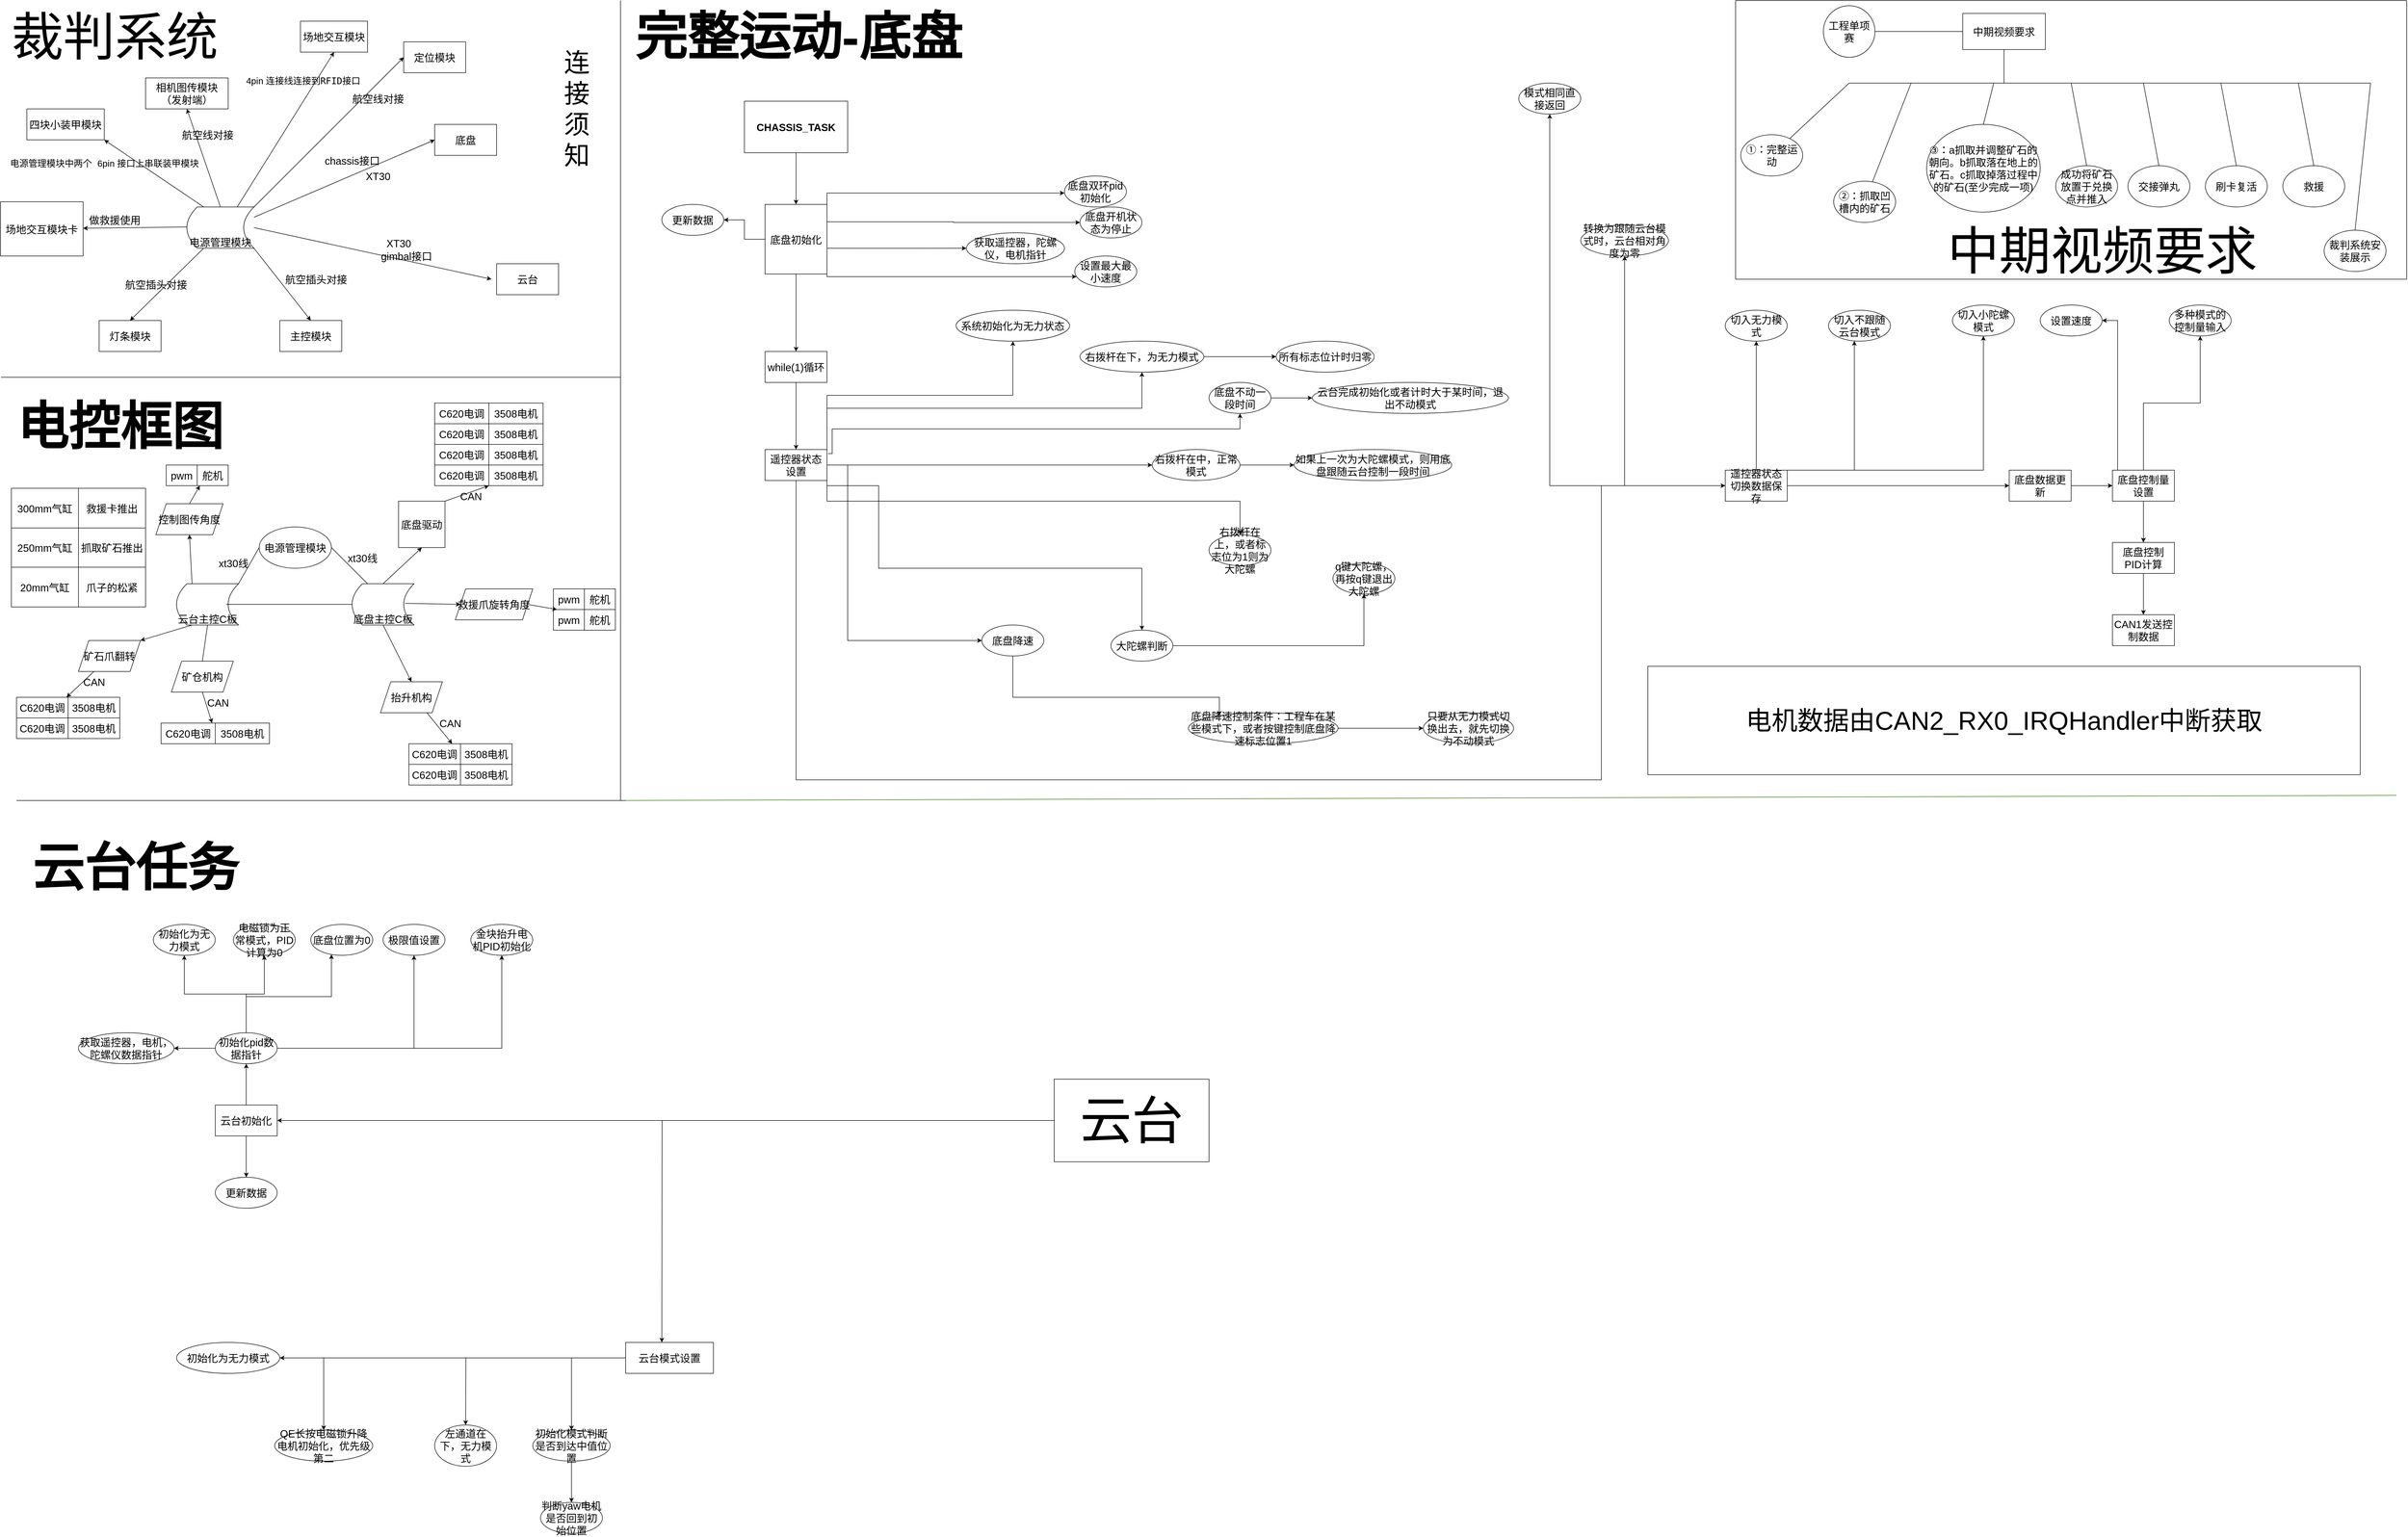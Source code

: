 <mxfile version="15.6.2" type="github">
  <diagram id="NpOCoje0zSoZdeExiJcy" name="Page-1">
    <mxGraphModel dx="5983" dy="720" grid="1" gridSize="10" guides="1" tooltips="1" connect="1" arrows="1" fold="1" page="1" pageScale="1" pageWidth="4681" pageHeight="3300" background="none" math="0" shadow="0">
      <root>
        <mxCell id="0" />
        <mxCell id="1" parent="0" />
        <mxCell id="VXeyH6XUhTUTIsdPU2Il-1" value="&lt;font style=&quot;font-size: 20px&quot;&gt;工程单项赛&lt;/font&gt;" style="ellipse;whiteSpace=wrap;html=1;aspect=fixed;" parent="1" vertex="1">
          <mxGeometry x="-1150" y="10" width="100" height="100" as="geometry" />
        </mxCell>
        <mxCell id="VXeyH6XUhTUTIsdPU2Il-2" value="&lt;font style=&quot;font-size: 20px&quot;&gt;中期视频要求&lt;/font&gt;" style="rounded=0;whiteSpace=wrap;html=1;" parent="1" vertex="1">
          <mxGeometry x="-880" y="25" width="160" height="70" as="geometry" />
        </mxCell>
        <mxCell id="VXeyH6XUhTUTIsdPU2Il-3" value="" style="endArrow=none;html=1;rounded=0;exitX=1;exitY=0.5;exitDx=0;exitDy=0;entryX=0;entryY=0.5;entryDx=0;entryDy=0;" parent="1" source="VXeyH6XUhTUTIsdPU2Il-1" target="VXeyH6XUhTUTIsdPU2Il-2" edge="1">
          <mxGeometry width="50" height="50" relative="1" as="geometry">
            <mxPoint x="-1050" y="70" as="sourcePoint" />
            <mxPoint x="-890" y="60" as="targetPoint" />
          </mxGeometry>
        </mxCell>
        <mxCell id="VXeyH6XUhTUTIsdPU2Il-4" value="" style="endArrow=none;html=1;rounded=0;entryX=0.5;entryY=1;entryDx=0;entryDy=0;" parent="1" target="VXeyH6XUhTUTIsdPU2Il-2" edge="1">
          <mxGeometry width="50" height="50" relative="1" as="geometry">
            <mxPoint x="-800" y="160" as="sourcePoint" />
            <mxPoint x="-730" y="210" as="targetPoint" />
          </mxGeometry>
        </mxCell>
        <mxCell id="VXeyH6XUhTUTIsdPU2Il-5" value="" style="endArrow=none;html=1;rounded=0;" parent="1" edge="1">
          <mxGeometry width="50" height="50" relative="1" as="geometry">
            <mxPoint x="-1100" y="160" as="sourcePoint" />
            <mxPoint x="-90" y="160" as="targetPoint" />
          </mxGeometry>
        </mxCell>
        <mxCell id="VXeyH6XUhTUTIsdPU2Il-6" value="" style="endArrow=none;html=1;rounded=0;" parent="1" target="VXeyH6XUhTUTIsdPU2Il-7" edge="1">
          <mxGeometry width="50" height="50" relative="1" as="geometry">
            <mxPoint x="-1100" y="160" as="sourcePoint" />
            <mxPoint x="-1100" y="160" as="targetPoint" />
          </mxGeometry>
        </mxCell>
        <mxCell id="VXeyH6XUhTUTIsdPU2Il-7" value="&lt;font style=&quot;font-size: 20px&quot;&gt;①：完整运动&lt;/font&gt;" style="ellipse;whiteSpace=wrap;html=1;" parent="1" vertex="1">
          <mxGeometry x="-1310" y="260" width="120" height="80" as="geometry" />
        </mxCell>
        <mxCell id="VXeyH6XUhTUTIsdPU2Il-8" value="" style="endArrow=none;html=1;rounded=0;" parent="1" target="VXeyH6XUhTUTIsdPU2Il-9" edge="1">
          <mxGeometry width="50" height="50" relative="1" as="geometry">
            <mxPoint x="-980" y="160" as="sourcePoint" />
            <mxPoint x="-990" y="160" as="targetPoint" />
          </mxGeometry>
        </mxCell>
        <mxCell id="VXeyH6XUhTUTIsdPU2Il-9" value="&lt;font style=&quot;font-size: 20px&quot;&gt;②：抓取凹槽内的矿石&lt;/font&gt;" style="ellipse;whiteSpace=wrap;html=1;" parent="1" vertex="1">
          <mxGeometry x="-1130" y="350" width="120" height="80" as="geometry" />
        </mxCell>
        <mxCell id="VXeyH6XUhTUTIsdPU2Il-10" value="&lt;font style=&quot;font-size: 20px&quot;&gt;③：a抓取并调整矿石的朝向。b抓取落在地上的矿石。c抓取掉落过程中的矿石(至少完成一项)&lt;/font&gt;" style="ellipse;whiteSpace=wrap;html=1;" parent="1" vertex="1">
          <mxGeometry x="-950" y="240" width="220" height="170" as="geometry" />
        </mxCell>
        <mxCell id="VXeyH6XUhTUTIsdPU2Il-11" value="" style="endArrow=none;html=1;rounded=0;exitX=0.5;exitY=0;exitDx=0;exitDy=0;" parent="1" source="VXeyH6XUhTUTIsdPU2Il-10" edge="1">
          <mxGeometry width="50" height="50" relative="1" as="geometry">
            <mxPoint x="-790" y="260" as="sourcePoint" />
            <mxPoint x="-820" y="160" as="targetPoint" />
          </mxGeometry>
        </mxCell>
        <mxCell id="VXeyH6XUhTUTIsdPU2Il-13" value="&lt;font style=&quot;font-size: 20px&quot;&gt;成功将矿石放置于兑换点并推入&lt;/font&gt;" style="ellipse;whiteSpace=wrap;html=1;" parent="1" vertex="1">
          <mxGeometry x="-700" y="320" width="120" height="80" as="geometry" />
        </mxCell>
        <mxCell id="VXeyH6XUhTUTIsdPU2Il-14" value="" style="endArrow=none;html=1;rounded=0;exitX=0.5;exitY=0;exitDx=0;exitDy=0;" parent="1" source="VXeyH6XUhTUTIsdPU2Il-13" edge="1">
          <mxGeometry width="50" height="50" relative="1" as="geometry">
            <mxPoint x="-790" y="260" as="sourcePoint" />
            <mxPoint x="-670" y="160" as="targetPoint" />
          </mxGeometry>
        </mxCell>
        <mxCell id="VXeyH6XUhTUTIsdPU2Il-15" value="&lt;font style=&quot;font-size: 20px&quot;&gt;交接弹丸&lt;/font&gt;" style="ellipse;whiteSpace=wrap;html=1;" parent="1" vertex="1">
          <mxGeometry x="-560" y="320" width="120" height="80" as="geometry" />
        </mxCell>
        <mxCell id="VXeyH6XUhTUTIsdPU2Il-16" value="" style="endArrow=none;html=1;rounded=0;exitX=0.5;exitY=0;exitDx=0;exitDy=0;" parent="1" source="VXeyH6XUhTUTIsdPU2Il-15" edge="1">
          <mxGeometry width="50" height="50" relative="1" as="geometry">
            <mxPoint x="-790" y="220" as="sourcePoint" />
            <mxPoint x="-530" y="160" as="targetPoint" />
          </mxGeometry>
        </mxCell>
        <mxCell id="VXeyH6XUhTUTIsdPU2Il-17" value="&lt;font style=&quot;font-size: 20px&quot;&gt;刷卡复活&lt;/font&gt;" style="ellipse;whiteSpace=wrap;html=1;" parent="1" vertex="1">
          <mxGeometry x="-410" y="320" width="120" height="80" as="geometry" />
        </mxCell>
        <mxCell id="VXeyH6XUhTUTIsdPU2Il-18" value="" style="endArrow=none;html=1;rounded=0;exitX=0.5;exitY=0;exitDx=0;exitDy=0;" parent="1" source="VXeyH6XUhTUTIsdPU2Il-17" edge="1">
          <mxGeometry width="50" height="50" relative="1" as="geometry">
            <mxPoint x="-740" y="210" as="sourcePoint" />
            <mxPoint x="-380" y="160" as="targetPoint" />
          </mxGeometry>
        </mxCell>
        <mxCell id="VXeyH6XUhTUTIsdPU2Il-19" value="&lt;font style=&quot;font-size: 20px&quot;&gt;救援&lt;/font&gt;" style="ellipse;whiteSpace=wrap;html=1;" parent="1" vertex="1">
          <mxGeometry x="-260.0" y="320" width="120" height="80" as="geometry" />
        </mxCell>
        <mxCell id="VXeyH6XUhTUTIsdPU2Il-20" value="" style="endArrow=none;html=1;rounded=0;exitX=0.5;exitY=0;exitDx=0;exitDy=0;" parent="1" source="VXeyH6XUhTUTIsdPU2Il-19" edge="1">
          <mxGeometry width="50" height="50" relative="1" as="geometry">
            <mxPoint x="-620" y="210" as="sourcePoint" />
            <mxPoint x="-230" y="160" as="targetPoint" />
          </mxGeometry>
        </mxCell>
        <mxCell id="VXeyH6XUhTUTIsdPU2Il-21" value="&lt;font style=&quot;font-size: 20px&quot;&gt;裁判系统安装展示&lt;/font&gt;" style="ellipse;whiteSpace=wrap;html=1;" parent="1" vertex="1">
          <mxGeometry x="-180" y="445" width="120" height="80" as="geometry" />
        </mxCell>
        <mxCell id="VXeyH6XUhTUTIsdPU2Il-23" value="" style="endArrow=none;html=1;rounded=0;" parent="1" edge="1">
          <mxGeometry width="50" height="50" relative="1" as="geometry">
            <mxPoint x="-1320" y="540" as="sourcePoint" />
            <mxPoint x="-1320" as="targetPoint" />
          </mxGeometry>
        </mxCell>
        <mxCell id="VXeyH6XUhTUTIsdPU2Il-24" value="" style="endArrow=none;html=1;rounded=0;" parent="1" edge="1">
          <mxGeometry width="50" height="50" relative="1" as="geometry">
            <mxPoint x="-1320" y="540" as="sourcePoint" />
            <mxPoint x="-20" y="540" as="targetPoint" />
          </mxGeometry>
        </mxCell>
        <mxCell id="VXeyH6XUhTUTIsdPU2Il-63" value="&lt;font style=&quot;font-size: 100px&quot;&gt;中期视频要求&lt;/font&gt;" style="text;html=1;align=center;verticalAlign=middle;resizable=0;points=[];autosize=1;strokeColor=none;fillColor=none;" parent="1" vertex="1">
          <mxGeometry x="-920" y="460" width="620" height="50" as="geometry" />
        </mxCell>
        <mxCell id="VXeyH6XUhTUTIsdPU2Il-65" value="" style="endArrow=none;html=1;rounded=0;fontSize=100;" parent="1" edge="1">
          <mxGeometry width="50" height="50" relative="1" as="geometry">
            <mxPoint x="-1320" as="sourcePoint" />
            <mxPoint x="-20" as="targetPoint" />
          </mxGeometry>
        </mxCell>
        <mxCell id="VXeyH6XUhTUTIsdPU2Il-66" value="" style="endArrow=none;html=1;rounded=0;fontSize=100;" parent="1" edge="1">
          <mxGeometry width="50" height="50" relative="1" as="geometry">
            <mxPoint x="-20" y="540" as="sourcePoint" />
            <mxPoint x="-20" as="targetPoint" />
          </mxGeometry>
        </mxCell>
        <mxCell id="VXeyH6XUhTUTIsdPU2Il-68" value="" style="endArrow=none;html=1;rounded=0;fontSize=100;" parent="1" edge="1">
          <mxGeometry width="50" height="50" relative="1" as="geometry">
            <mxPoint x="-3480" y="730" as="sourcePoint" />
            <mxPoint x="-3480" as="targetPoint" />
          </mxGeometry>
        </mxCell>
        <mxCell id="VXeyH6XUhTUTIsdPU2Il-69" value="" style="endArrow=none;html=1;rounded=0;fontSize=100;" parent="1" edge="1">
          <mxGeometry width="50" height="50" relative="1" as="geometry">
            <mxPoint x="-3480" y="730" as="sourcePoint" />
            <mxPoint x="-4680" y="730" as="targetPoint" />
          </mxGeometry>
        </mxCell>
        <mxCell id="VXeyH6XUhTUTIsdPU2Il-70" value="裁判系统" style="text;html=1;align=center;verticalAlign=middle;resizable=0;points=[];autosize=1;strokeColor=none;fillColor=none;fontSize=100;" parent="1" vertex="1">
          <mxGeometry x="-4670" y="5" width="420" height="130" as="geometry" />
        </mxCell>
        <mxCell id="VXeyH6XUhTUTIsdPU2Il-71" value="&lt;font style=&quot;font-size: 20px&quot;&gt;电源管理模块&lt;/font&gt;" style="shape=dataStorage;whiteSpace=wrap;html=1;fixedSize=1;fontSize=100;" parent="1" vertex="1">
          <mxGeometry x="-4320" y="400" width="130" height="80" as="geometry" />
        </mxCell>
        <mxCell id="VXeyH6XUhTUTIsdPU2Il-74" value="四块小装甲模块" style="rounded=0;whiteSpace=wrap;html=1;fontSize=20;" parent="1" vertex="1">
          <mxGeometry x="-4630" y="210" width="150" height="60" as="geometry" />
        </mxCell>
        <mxCell id="VXeyH6XUhTUTIsdPU2Il-75" value="相机图传模块（发射端）" style="rounded=0;whiteSpace=wrap;html=1;fontSize=20;" parent="1" vertex="1">
          <mxGeometry x="-4400" y="150" width="160" height="60" as="geometry" />
        </mxCell>
        <mxCell id="VXeyH6XUhTUTIsdPU2Il-76" value="场地交互模块" style="rounded=0;whiteSpace=wrap;html=1;fontSize=20;" parent="1" vertex="1">
          <mxGeometry x="-4100" y="40" width="130" height="60" as="geometry" />
        </mxCell>
        <mxCell id="VXeyH6XUhTUTIsdPU2Il-77" value="定位模块" style="rounded=0;whiteSpace=wrap;html=1;fontSize=20;" parent="1" vertex="1">
          <mxGeometry x="-3900" y="80" width="120" height="60" as="geometry" />
        </mxCell>
        <mxCell id="VXeyH6XUhTUTIsdPU2Il-78" value="主控模块" style="rounded=0;whiteSpace=wrap;html=1;fontSize=20;" parent="1" vertex="1">
          <mxGeometry x="-4140" y="620" width="120" height="60" as="geometry" />
        </mxCell>
        <mxCell id="VXeyH6XUhTUTIsdPU2Il-79" value="灯条模块" style="rounded=0;whiteSpace=wrap;html=1;fontSize=20;" parent="1" vertex="1">
          <mxGeometry x="-4490" y="620" width="120" height="60" as="geometry" />
        </mxCell>
        <mxCell id="VXeyH6XUhTUTIsdPU2Il-80" value="场地交互模块卡" style="rounded=0;whiteSpace=wrap;html=1;fontSize=20;" parent="1" vertex="1">
          <mxGeometry x="-4681" y="390" width="160" height="105" as="geometry" />
        </mxCell>
        <mxCell id="VXeyH6XUhTUTIsdPU2Il-81" value="" style="endArrow=classic;html=1;rounded=0;fontSize=20;exitX=1;exitY=0;exitDx=0;exitDy=0;entryX=0;entryY=0.5;entryDx=0;entryDy=0;" parent="1" source="VXeyH6XUhTUTIsdPU2Il-71" target="VXeyH6XUhTUTIsdPU2Il-77" edge="1">
          <mxGeometry width="50" height="50" relative="1" as="geometry">
            <mxPoint x="-4210" y="480" as="sourcePoint" />
            <mxPoint x="-4160" y="430" as="targetPoint" />
          </mxGeometry>
        </mxCell>
        <mxCell id="VXeyH6XUhTUTIsdPU2Il-82" value="" style="endArrow=classic;html=1;rounded=0;fontSize=20;exitX=1;exitY=1;exitDx=0;exitDy=0;entryX=0.5;entryY=0;entryDx=0;entryDy=0;" parent="1" source="VXeyH6XUhTUTIsdPU2Il-71" target="VXeyH6XUhTUTIsdPU2Il-78" edge="1">
          <mxGeometry width="50" height="50" relative="1" as="geometry">
            <mxPoint x="-4210" y="480" as="sourcePoint" />
            <mxPoint x="-4160" y="430" as="targetPoint" />
          </mxGeometry>
        </mxCell>
        <mxCell id="VXeyH6XUhTUTIsdPU2Il-83" value="" style="endArrow=classic;html=1;rounded=0;fontSize=20;exitX=0.75;exitY=0;exitDx=0;exitDy=0;entryX=0.5;entryY=1;entryDx=0;entryDy=0;" parent="1" source="VXeyH6XUhTUTIsdPU2Il-71" target="VXeyH6XUhTUTIsdPU2Il-76" edge="1">
          <mxGeometry width="50" height="50" relative="1" as="geometry">
            <mxPoint x="-4210" y="480" as="sourcePoint" />
            <mxPoint x="-4160" y="430" as="targetPoint" />
          </mxGeometry>
        </mxCell>
        <mxCell id="VXeyH6XUhTUTIsdPU2Il-84" value="" style="endArrow=classic;html=1;rounded=0;fontSize=20;exitX=0.5;exitY=0;exitDx=0;exitDy=0;entryX=0.5;entryY=1;entryDx=0;entryDy=0;" parent="1" source="VXeyH6XUhTUTIsdPU2Il-71" target="VXeyH6XUhTUTIsdPU2Il-75" edge="1">
          <mxGeometry width="50" height="50" relative="1" as="geometry">
            <mxPoint x="-4210" y="480" as="sourcePoint" />
            <mxPoint x="-4160" y="430" as="targetPoint" />
          </mxGeometry>
        </mxCell>
        <mxCell id="VXeyH6XUhTUTIsdPU2Il-85" value="" style="endArrow=classic;html=1;rounded=0;fontSize=20;exitX=0.25;exitY=0;exitDx=0;exitDy=0;entryX=1;entryY=1;entryDx=0;entryDy=0;" parent="1" source="VXeyH6XUhTUTIsdPU2Il-71" target="VXeyH6XUhTUTIsdPU2Il-74" edge="1">
          <mxGeometry width="50" height="50" relative="1" as="geometry">
            <mxPoint x="-4210" y="480" as="sourcePoint" />
            <mxPoint x="-4160" y="430" as="targetPoint" />
          </mxGeometry>
        </mxCell>
        <mxCell id="VXeyH6XUhTUTIsdPU2Il-86" value="" style="endArrow=classic;html=1;rounded=0;fontSize=20;exitX=0;exitY=0.5;exitDx=0;exitDy=0;entryX=1;entryY=0.5;entryDx=0;entryDy=0;" parent="1" edge="1">
          <mxGeometry width="50" height="50" relative="1" as="geometry">
            <mxPoint x="-4320" y="438.75" as="sourcePoint" />
            <mxPoint x="-4521" y="441.25" as="targetPoint" />
          </mxGeometry>
        </mxCell>
        <mxCell id="VXeyH6XUhTUTIsdPU2Il-101" value="做救援使用" style="edgeLabel;html=1;align=center;verticalAlign=middle;resizable=0;points=[];fontSize=20;" parent="VXeyH6XUhTUTIsdPU2Il-86" vertex="1" connectable="0">
          <mxGeometry x="0.462" y="-6" relative="1" as="geometry">
            <mxPoint x="7" y="-10" as="offset" />
          </mxGeometry>
        </mxCell>
        <mxCell id="VXeyH6XUhTUTIsdPU2Il-87" value="" style="endArrow=classic;html=1;rounded=0;fontSize=20;exitX=0.25;exitY=1;exitDx=0;exitDy=0;entryX=0.5;entryY=0;entryDx=0;entryDy=0;" parent="1" source="VXeyH6XUhTUTIsdPU2Il-71" target="VXeyH6XUhTUTIsdPU2Il-79" edge="1">
          <mxGeometry width="50" height="50" relative="1" as="geometry">
            <mxPoint x="-4210" y="480" as="sourcePoint" />
            <mxPoint x="-4160" y="430" as="targetPoint" />
          </mxGeometry>
        </mxCell>
        <mxCell id="VXeyH6XUhTUTIsdPU2Il-88" value="航空插头对接" style="text;html=1;align=center;verticalAlign=middle;resizable=0;points=[];autosize=1;strokeColor=none;fillColor=none;fontSize=20;" parent="1" vertex="1">
          <mxGeometry x="-4140" y="525" width="140" height="30" as="geometry" />
        </mxCell>
        <mxCell id="VXeyH6XUhTUTIsdPU2Il-90" value="底盘" style="rounded=0;whiteSpace=wrap;html=1;fontSize=20;" parent="1" vertex="1">
          <mxGeometry x="-3840" y="240" width="120" height="60" as="geometry" />
        </mxCell>
        <mxCell id="VXeyH6XUhTUTIsdPU2Il-91" value="" style="endArrow=classic;html=1;rounded=0;fontSize=20;exitX=1;exitY=0.25;exitDx=0;exitDy=0;entryX=0;entryY=0.5;entryDx=0;entryDy=0;" parent="1" source="VXeyH6XUhTUTIsdPU2Il-71" target="VXeyH6XUhTUTIsdPU2Il-90" edge="1">
          <mxGeometry width="50" height="50" relative="1" as="geometry">
            <mxPoint x="-3940" y="450" as="sourcePoint" />
            <mxPoint x="-3890" y="400" as="targetPoint" />
          </mxGeometry>
        </mxCell>
        <mxCell id="VXeyH6XUhTUTIsdPU2Il-92" value="云台" style="rounded=0;whiteSpace=wrap;html=1;fontSize=20;" parent="1" vertex="1">
          <mxGeometry x="-3720" y="510" width="120" height="60" as="geometry" />
        </mxCell>
        <mxCell id="VXeyH6XUhTUTIsdPU2Il-93" value="" style="endArrow=classic;html=1;rounded=0;fontSize=20;exitX=1;exitY=0.5;exitDx=0;exitDy=0;" parent="1" source="VXeyH6XUhTUTIsdPU2Il-71" edge="1">
          <mxGeometry width="50" height="50" relative="1" as="geometry">
            <mxPoint x="-3940" y="450" as="sourcePoint" />
            <mxPoint x="-3730" y="540" as="targetPoint" />
          </mxGeometry>
        </mxCell>
        <mxCell id="VXeyH6XUhTUTIsdPU2Il-94" value="chassis接口" style="text;html=1;align=center;verticalAlign=middle;resizable=0;points=[];autosize=1;strokeColor=none;fillColor=none;fontSize=20;" parent="1" vertex="1">
          <mxGeometry x="-4060" y="295" width="120" height="30" as="geometry" />
        </mxCell>
        <mxCell id="VXeyH6XUhTUTIsdPU2Il-95" value="gimbal接口" style="text;html=1;align=center;verticalAlign=middle;resizable=0;points=[];autosize=1;strokeColor=none;fillColor=none;fontSize=20;" parent="1" vertex="1">
          <mxGeometry x="-3950" y="480" width="110" height="30" as="geometry" />
        </mxCell>
        <mxCell id="VXeyH6XUhTUTIsdPU2Il-96" value="航空插头对接" style="text;html=1;align=center;verticalAlign=middle;resizable=0;points=[];autosize=1;strokeColor=none;fillColor=none;fontSize=20;" parent="1" vertex="1">
          <mxGeometry x="-4450" y="535" width="140" height="30" as="geometry" />
        </mxCell>
        <mxCell id="VXeyH6XUhTUTIsdPU2Il-97" value="&lt;span class=&quot;markedContent&quot; id=&quot;page70R_mcid52&quot;&gt;&lt;span style=&quot;left: 414.567px ; top: 905.543px ; font-size: 17.6px ; font-family: monospace ; transform: scalex(1)&quot; dir=&quot;ltr&quot;&gt;&lt;/span&gt;&lt;/span&gt;&lt;span class=&quot;markedContent&quot; id=&quot;page70R_mcid53&quot;&gt;&lt;span style=&quot;left: 449.767px ; top: 905.543px ; font-size: 17.6px ; font-family: monospace ; transform: scalex(0.994)&quot; dir=&quot;ltr&quot;&gt;电源管理&lt;/span&gt;&lt;/span&gt;&lt;span class=&quot;markedContent&quot; id=&quot;page70R_mcid54&quot;&gt;&lt;span style=&quot;left: 519.8px ; top: 905.543px ; font-size: 17.6px ; font-family: monospace ; transform: scalex(0.995)&quot; dir=&quot;ltr&quot;&gt;模块中两个&lt;/span&gt;&lt;/span&gt;&lt;span class=&quot;markedContent&quot; id=&quot;page70R_mcid55&quot;&gt;&lt;span style=&quot;left: 607.395px ; top: 905.543px ; font-size: 17.6px ; font-family: monospace&quot; dir=&quot;ltr&quot;&gt; &lt;/span&gt;&lt;span style=&quot;left: 613.833px ; top: 907.083px ; font-size: 17.6px ; font-family: sans-serif&quot; dir=&quot;ltr&quot;&gt;6&lt;/span&gt;&lt;/span&gt;&lt;span class=&quot;markedContent&quot; id=&quot;page70R_mcid56&quot;&gt;&lt;span style=&quot;left: 623.433px ; top: 907.083px ; font-size: 17.6px ; font-family: sans-serif ; transform: scalex(0.887)&quot; dir=&quot;ltr&quot;&gt;pin&lt;/span&gt;&lt;/span&gt;&lt;span class=&quot;markedContent&quot; id=&quot;page70R_mcid57&quot;&gt;&lt;span style=&quot;left: 647.176px ; top: 907.083px ; font-size: 17.6px ; font-family: sans-serif&quot; dir=&quot;ltr&quot;&gt; &lt;/span&gt;&lt;span style=&quot;left: 653.433px ; top: 905.543px ; font-size: 17.6px ; font-family: monospace ; transform: scalex(0.995)&quot; dir=&quot;ltr&quot;&gt;接口上串联装甲模块&lt;/span&gt;&lt;/span&gt;" style="text;html=1;align=center;verticalAlign=middle;resizable=0;points=[];autosize=1;strokeColor=none;fillColor=none;fontSize=20;" parent="1" vertex="1">
          <mxGeometry x="-4670" y="300" width="380" height="30" as="geometry" />
        </mxCell>
        <mxCell id="VXeyH6XUhTUTIsdPU2Il-98" value="&lt;span class=&quot;markedContent&quot; id=&quot;page83R_mcid36&quot;&gt;&lt;span style=&quot;left: 274.517px ; top: 709.4px ; font-size: 17.6px ; font-family: sans-serif ; transform: scalex(0.89)&quot; dir=&quot;ltr&quot;&gt;4pin &lt;/span&gt;&lt;/span&gt;&lt;span class=&quot;markedContent&quot; id=&quot;page83R_mcid37&quot;&gt;&lt;span style=&quot;left: 312.163px ; top: 709.4px ; font-size: 17.6px ; font-family: sans-serif&quot; dir=&quot;ltr&quot;&gt; &lt;/span&gt;&lt;span style=&quot;left: 316.117px ; top: 707.859px ; font-size: 17.6px ; font-family: monospace ; transform: scalex(0.994)&quot; dir=&quot;ltr&quot;&gt;连接线连接到RFID接口&lt;/span&gt;&lt;/span&gt;" style="text;html=1;align=center;verticalAlign=middle;resizable=0;points=[];autosize=1;strokeColor=none;fillColor=none;fontSize=20;" parent="1" vertex="1">
          <mxGeometry x="-4210" y="140" width="230" height="30" as="geometry" />
        </mxCell>
        <mxCell id="VXeyH6XUhTUTIsdPU2Il-99" value="航空线对接" style="text;html=1;align=center;verticalAlign=middle;resizable=0;points=[];autosize=1;strokeColor=none;fillColor=none;fontSize=20;" parent="1" vertex="1">
          <mxGeometry x="-4340" y="245" width="120" height="30" as="geometry" />
        </mxCell>
        <mxCell id="VXeyH6XUhTUTIsdPU2Il-100" value="航空线对接" style="text;html=1;align=center;verticalAlign=middle;resizable=0;points=[];autosize=1;strokeColor=none;fillColor=none;fontSize=20;" parent="1" vertex="1">
          <mxGeometry x="-4010" y="175" width="120" height="30" as="geometry" />
        </mxCell>
        <mxCell id="VXeyH6XUhTUTIsdPU2Il-102" value="&lt;div&gt;&lt;font style=&quot;font-size: 50px&quot;&gt;连&lt;/font&gt;&lt;/div&gt;&lt;div&gt;&lt;font style=&quot;font-size: 50px&quot;&gt;接&lt;/font&gt;&lt;/div&gt;&lt;div&gt;&lt;font style=&quot;font-size: 50px&quot;&gt;须&lt;/font&gt;&lt;/div&gt;&lt;div&gt;&lt;font style=&quot;font-size: 50px&quot;&gt;知&lt;/font&gt;&lt;/div&gt;" style="text;html=1;align=center;verticalAlign=middle;resizable=0;points=[];autosize=1;strokeColor=none;fillColor=none;fontSize=20;" parent="1" vertex="1">
          <mxGeometry x="-3600" y="140" width="70" height="140" as="geometry" />
        </mxCell>
        <mxCell id="VXeyH6XUhTUTIsdPU2Il-103" value="" style="endArrow=none;html=1;rounded=0;fontSize=50;" parent="1" edge="1">
          <mxGeometry width="50" height="50" relative="1" as="geometry">
            <mxPoint x="-3480" y="1550" as="sourcePoint" />
            <mxPoint x="-3480" y="730" as="targetPoint" />
          </mxGeometry>
        </mxCell>
        <mxCell id="VXeyH6XUhTUTIsdPU2Il-104" value="" style="endArrow=none;html=1;rounded=0;fontSize=50;fillColor=#60a917;strokeColor=#2D7600;" parent="1" edge="1">
          <mxGeometry width="50" height="50" relative="1" as="geometry">
            <mxPoint x="-3480" y="1550" as="sourcePoint" />
            <mxPoint x="-40" y="1540" as="targetPoint" />
          </mxGeometry>
        </mxCell>
        <mxCell id="VXeyH6XUhTUTIsdPU2Il-105" value="" style="endArrow=none;html=1;rounded=0;fontSize=50;exitX=0.5;exitY=0;exitDx=0;exitDy=0;" parent="1" source="VXeyH6XUhTUTIsdPU2Il-21" edge="1">
          <mxGeometry width="50" height="50" relative="1" as="geometry">
            <mxPoint x="-950" y="430" as="sourcePoint" />
            <mxPoint x="-90" y="160" as="targetPoint" />
          </mxGeometry>
        </mxCell>
        <mxCell id="VXeyH6XUhTUTIsdPU2Il-106" value="&lt;b&gt;&lt;font style=&quot;font-size: 100px&quot;&gt;完整运动-底盘&lt;/font&gt;&lt;/b&gt;" style="text;html=1;align=center;verticalAlign=middle;resizable=0;points=[];autosize=1;strokeColor=none;fillColor=none;fontSize=50;" parent="1" vertex="1">
          <mxGeometry x="-3460" y="30" width="650" height="80" as="geometry" />
        </mxCell>
        <mxCell id="VXeyH6XUhTUTIsdPU2Il-107" value="&lt;b&gt;&lt;font style=&quot;font-size: 100px&quot;&gt;电控框图&lt;/font&gt;&lt;/b&gt;" style="text;html=1;align=center;verticalAlign=middle;resizable=0;points=[];autosize=1;strokeColor=none;fillColor=none;fontSize=100;" parent="1" vertex="1">
          <mxGeometry x="-4660" y="760" width="420" height="130" as="geometry" />
        </mxCell>
        <mxCell id="VXeyH6XUhTUTIsdPU2Il-110" value="" style="endArrow=none;html=1;rounded=0;fontSize=200;" parent="1" edge="1">
          <mxGeometry width="50" height="50" relative="1" as="geometry">
            <mxPoint x="-4650" y="1550" as="sourcePoint" />
            <mxPoint x="-3470" y="1550" as="targetPoint" />
          </mxGeometry>
        </mxCell>
        <mxCell id="x2NMziQEKjw-3D6XoXYr-1" value="&lt;font style=&quot;font-size: 20px&quot;&gt;底盘主控C板&lt;/font&gt;" style="shape=dataStorage;whiteSpace=wrap;html=1;fixedSize=1;fontSize=100;" vertex="1" parent="1">
          <mxGeometry x="-4000" y="1130" width="120" height="80" as="geometry" />
        </mxCell>
        <mxCell id="x2NMziQEKjw-3D6XoXYr-2" value="&lt;font style=&quot;font-size: 20px&quot;&gt;云台主控C板&lt;/font&gt;" style="shape=dataStorage;whiteSpace=wrap;html=1;fixedSize=1;fontSize=100;" vertex="1" parent="1">
          <mxGeometry x="-4340" y="1130" width="120" height="80" as="geometry" />
        </mxCell>
        <mxCell id="x2NMziQEKjw-3D6XoXYr-3" value="" style="endArrow=none;html=1;rounded=0;fontSize=20;exitX=0.8;exitY=0.5;exitDx=0;exitDy=0;exitPerimeter=0;entryX=0;entryY=0.5;entryDx=0;entryDy=0;" edge="1" parent="1" source="x2NMziQEKjw-3D6XoXYr-2" target="x2NMziQEKjw-3D6XoXYr-1">
          <mxGeometry width="50" height="50" relative="1" as="geometry">
            <mxPoint x="-3980" y="1120" as="sourcePoint" />
            <mxPoint x="-3930" y="1070" as="targetPoint" />
          </mxGeometry>
        </mxCell>
        <mxCell id="x2NMziQEKjw-3D6XoXYr-6" value="控制图传角度" style="shape=parallelogram;perimeter=parallelogramPerimeter;whiteSpace=wrap;html=1;fixedSize=1;fontSize=20;" vertex="1" parent="1">
          <mxGeometry x="-4380" y="975" width="130" height="60" as="geometry" />
        </mxCell>
        <mxCell id="x2NMziQEKjw-3D6XoXYr-7" value="抬升机构" style="shape=parallelogram;perimeter=parallelogramPerimeter;whiteSpace=wrap;html=1;fixedSize=1;fontSize=20;" vertex="1" parent="1">
          <mxGeometry x="-3945" y="1320" width="120" height="60" as="geometry" />
        </mxCell>
        <mxCell id="x2NMziQEKjw-3D6XoXYr-8" value="救援爪旋转角度" style="shape=parallelogram;perimeter=parallelogramPerimeter;whiteSpace=wrap;html=1;fixedSize=1;fontSize=20;" vertex="1" parent="1">
          <mxGeometry x="-3800" y="1140" width="150" height="60" as="geometry" />
        </mxCell>
        <mxCell id="x2NMziQEKjw-3D6XoXYr-9" value="底盘驱动" style="whiteSpace=wrap;html=1;aspect=fixed;fontSize=20;" vertex="1" parent="1">
          <mxGeometry x="-3910" y="970" width="90" height="90" as="geometry" />
        </mxCell>
        <mxCell id="x2NMziQEKjw-3D6XoXYr-10" value="矿石爪翻转" style="shape=parallelogram;perimeter=parallelogramPerimeter;whiteSpace=wrap;html=1;fixedSize=1;fontSize=20;" vertex="1" parent="1">
          <mxGeometry x="-4530" y="1240" width="120" height="60" as="geometry" />
        </mxCell>
        <mxCell id="x2NMziQEKjw-3D6XoXYr-11" value="矿仓机构" style="shape=parallelogram;perimeter=parallelogramPerimeter;whiteSpace=wrap;html=1;fixedSize=1;fontSize=20;" vertex="1" parent="1">
          <mxGeometry x="-4350" y="1280" width="120" height="60" as="geometry" />
        </mxCell>
        <mxCell id="x2NMziQEKjw-3D6XoXYr-12" value="" style="endArrow=classic;html=1;rounded=0;fontSize=20;entryX=0.5;entryY=1;entryDx=0;entryDy=0;" edge="1" parent="1" target="x2NMziQEKjw-3D6XoXYr-9">
          <mxGeometry width="50" height="50" relative="1" as="geometry">
            <mxPoint x="-3940" y="1130" as="sourcePoint" />
            <mxPoint x="-3930" y="1150" as="targetPoint" />
          </mxGeometry>
        </mxCell>
        <mxCell id="x2NMziQEKjw-3D6XoXYr-38" value="" style="shape=table;startSize=0;container=1;collapsible=0;childLayout=tableLayout;fontSize=20;" vertex="1" parent="1">
          <mxGeometry x="-3840" y="780" width="210" height="160" as="geometry" />
        </mxCell>
        <mxCell id="x2NMziQEKjw-3D6XoXYr-39" value="" style="shape=partialRectangle;collapsible=0;dropTarget=0;pointerEvents=0;fillColor=none;top=0;left=0;bottom=0;right=0;points=[[0,0.5],[1,0.5]];portConstraint=eastwest;fontSize=20;" vertex="1" parent="x2NMziQEKjw-3D6XoXYr-38">
          <mxGeometry width="210" height="40" as="geometry" />
        </mxCell>
        <mxCell id="x2NMziQEKjw-3D6XoXYr-40" value="C620电调" style="shape=partialRectangle;html=1;whiteSpace=wrap;connectable=0;overflow=hidden;fillColor=none;top=0;left=0;bottom=0;right=0;pointerEvents=1;fontSize=20;" vertex="1" parent="x2NMziQEKjw-3D6XoXYr-39">
          <mxGeometry width="105" height="40" as="geometry">
            <mxRectangle width="105" height="40" as="alternateBounds" />
          </mxGeometry>
        </mxCell>
        <mxCell id="x2NMziQEKjw-3D6XoXYr-41" value="3508电机" style="shape=partialRectangle;html=1;whiteSpace=wrap;connectable=0;overflow=hidden;fillColor=none;top=0;left=0;bottom=0;right=0;pointerEvents=1;fontSize=20;" vertex="1" parent="x2NMziQEKjw-3D6XoXYr-39">
          <mxGeometry x="105" width="105" height="40" as="geometry">
            <mxRectangle width="105" height="40" as="alternateBounds" />
          </mxGeometry>
        </mxCell>
        <mxCell id="x2NMziQEKjw-3D6XoXYr-42" value="" style="shape=partialRectangle;collapsible=0;dropTarget=0;pointerEvents=0;fillColor=none;top=0;left=0;bottom=0;right=0;points=[[0,0.5],[1,0.5]];portConstraint=eastwest;fontSize=20;" vertex="1" parent="x2NMziQEKjw-3D6XoXYr-38">
          <mxGeometry y="40" width="210" height="40" as="geometry" />
        </mxCell>
        <mxCell id="x2NMziQEKjw-3D6XoXYr-43" value="C620电调" style="shape=partialRectangle;html=1;whiteSpace=wrap;connectable=0;overflow=hidden;fillColor=none;top=0;left=0;bottom=0;right=0;pointerEvents=1;fontSize=20;" vertex="1" parent="x2NMziQEKjw-3D6XoXYr-42">
          <mxGeometry width="105" height="40" as="geometry">
            <mxRectangle width="105" height="40" as="alternateBounds" />
          </mxGeometry>
        </mxCell>
        <mxCell id="x2NMziQEKjw-3D6XoXYr-44" value="3508电机" style="shape=partialRectangle;html=1;whiteSpace=wrap;connectable=0;overflow=hidden;fillColor=none;top=0;left=0;bottom=0;right=0;pointerEvents=1;fontSize=20;" vertex="1" parent="x2NMziQEKjw-3D6XoXYr-42">
          <mxGeometry x="105" width="105" height="40" as="geometry">
            <mxRectangle width="105" height="40" as="alternateBounds" />
          </mxGeometry>
        </mxCell>
        <mxCell id="x2NMziQEKjw-3D6XoXYr-45" value="" style="shape=partialRectangle;collapsible=0;dropTarget=0;pointerEvents=0;fillColor=none;top=0;left=0;bottom=0;right=0;points=[[0,0.5],[1,0.5]];portConstraint=eastwest;fontSize=20;" vertex="1" parent="x2NMziQEKjw-3D6XoXYr-38">
          <mxGeometry y="80" width="210" height="40" as="geometry" />
        </mxCell>
        <mxCell id="x2NMziQEKjw-3D6XoXYr-46" value="C620电调" style="shape=partialRectangle;html=1;whiteSpace=wrap;connectable=0;overflow=hidden;fillColor=none;top=0;left=0;bottom=0;right=0;pointerEvents=1;fontSize=20;" vertex="1" parent="x2NMziQEKjw-3D6XoXYr-45">
          <mxGeometry width="105" height="40" as="geometry">
            <mxRectangle width="105" height="40" as="alternateBounds" />
          </mxGeometry>
        </mxCell>
        <mxCell id="x2NMziQEKjw-3D6XoXYr-47" value="3508电机" style="shape=partialRectangle;html=1;whiteSpace=wrap;connectable=0;overflow=hidden;fillColor=none;top=0;left=0;bottom=0;right=0;pointerEvents=1;fontSize=20;" vertex="1" parent="x2NMziQEKjw-3D6XoXYr-45">
          <mxGeometry x="105" width="105" height="40" as="geometry">
            <mxRectangle width="105" height="40" as="alternateBounds" />
          </mxGeometry>
        </mxCell>
        <mxCell id="x2NMziQEKjw-3D6XoXYr-48" value="" style="shape=partialRectangle;collapsible=0;dropTarget=0;pointerEvents=0;fillColor=none;top=0;left=0;bottom=0;right=0;points=[[0,0.5],[1,0.5]];portConstraint=eastwest;fontSize=20;" vertex="1" parent="x2NMziQEKjw-3D6XoXYr-38">
          <mxGeometry y="120" width="210" height="40" as="geometry" />
        </mxCell>
        <mxCell id="x2NMziQEKjw-3D6XoXYr-49" value="C620电调" style="shape=partialRectangle;html=1;whiteSpace=wrap;connectable=0;overflow=hidden;fillColor=none;top=0;left=0;bottom=0;right=0;pointerEvents=1;fontSize=20;" vertex="1" parent="x2NMziQEKjw-3D6XoXYr-48">
          <mxGeometry width="105" height="40" as="geometry">
            <mxRectangle width="105" height="40" as="alternateBounds" />
          </mxGeometry>
        </mxCell>
        <mxCell id="x2NMziQEKjw-3D6XoXYr-50" value="3508电机" style="shape=partialRectangle;html=1;whiteSpace=wrap;connectable=0;overflow=hidden;fillColor=none;top=0;left=0;bottom=0;right=0;pointerEvents=1;fontSize=20;" vertex="1" parent="x2NMziQEKjw-3D6XoXYr-48">
          <mxGeometry x="105" width="105" height="40" as="geometry">
            <mxRectangle width="105" height="40" as="alternateBounds" />
          </mxGeometry>
        </mxCell>
        <mxCell id="x2NMziQEKjw-3D6XoXYr-52" value="" style="endArrow=classic;html=1;rounded=0;fontSize=20;exitX=1;exitY=0;exitDx=0;exitDy=0;" edge="1" parent="1" source="x2NMziQEKjw-3D6XoXYr-9">
          <mxGeometry width="50" height="50" relative="1" as="geometry">
            <mxPoint x="-3980" y="1200" as="sourcePoint" />
            <mxPoint x="-3735" y="940" as="targetPoint" />
          </mxGeometry>
        </mxCell>
        <mxCell id="x2NMziQEKjw-3D6XoXYr-53" value="电源管理模块" style="ellipse;whiteSpace=wrap;html=1;fontSize=20;" vertex="1" parent="1">
          <mxGeometry x="-4180" y="1020" width="140" height="80" as="geometry" />
        </mxCell>
        <mxCell id="x2NMziQEKjw-3D6XoXYr-54" value="" style="endArrow=none;html=1;rounded=0;fontSize=20;exitX=1;exitY=0.5;exitDx=0;exitDy=0;entryX=0.25;entryY=0;entryDx=0;entryDy=0;" edge="1" parent="1" source="x2NMziQEKjw-3D6XoXYr-53" target="x2NMziQEKjw-3D6XoXYr-1">
          <mxGeometry width="50" height="50" relative="1" as="geometry">
            <mxPoint x="-3980" y="1200" as="sourcePoint" />
            <mxPoint x="-3930" y="1150" as="targetPoint" />
          </mxGeometry>
        </mxCell>
        <mxCell id="x2NMziQEKjw-3D6XoXYr-55" value="" style="endArrow=none;html=1;rounded=0;fontSize=20;entryX=0;entryY=0.5;entryDx=0;entryDy=0;exitX=1;exitY=0;exitDx=0;exitDy=0;" edge="1" parent="1" source="x2NMziQEKjw-3D6XoXYr-2" target="x2NMziQEKjw-3D6XoXYr-53">
          <mxGeometry width="50" height="50" relative="1" as="geometry">
            <mxPoint x="-3980" y="1200" as="sourcePoint" />
            <mxPoint x="-3930" y="1150" as="targetPoint" />
          </mxGeometry>
        </mxCell>
        <mxCell id="x2NMziQEKjw-3D6XoXYr-56" value="xt30线" style="text;html=1;align=center;verticalAlign=middle;resizable=0;points=[];autosize=1;strokeColor=none;fillColor=none;fontSize=20;" vertex="1" parent="1">
          <mxGeometry x="-4265" y="1075" width="70" height="30" as="geometry" />
        </mxCell>
        <mxCell id="x2NMziQEKjw-3D6XoXYr-57" value="xt30线" style="text;html=1;align=center;verticalAlign=middle;resizable=0;points=[];autosize=1;strokeColor=none;fillColor=none;fontSize=20;" vertex="1" parent="1">
          <mxGeometry x="-4015" y="1065" width="70" height="30" as="geometry" />
        </mxCell>
        <mxCell id="x2NMziQEKjw-3D6XoXYr-58" value="CAN" style="text;html=1;align=center;verticalAlign=middle;resizable=0;points=[];autosize=1;strokeColor=none;fillColor=none;fontSize=20;" vertex="1" parent="1">
          <mxGeometry x="-3800" y="945" width="60" height="30" as="geometry" />
        </mxCell>
        <mxCell id="x2NMziQEKjw-3D6XoXYr-60" value="" style="shape=table;startSize=0;container=1;collapsible=0;childLayout=tableLayout;fontSize=20;" vertex="1" parent="1">
          <mxGeometry x="-3610" y="1140" width="120" height="80" as="geometry" />
        </mxCell>
        <mxCell id="x2NMziQEKjw-3D6XoXYr-61" value="" style="shape=partialRectangle;collapsible=0;dropTarget=0;pointerEvents=0;fillColor=none;top=0;left=0;bottom=0;right=0;points=[[0,0.5],[1,0.5]];portConstraint=eastwest;fontSize=20;" vertex="1" parent="x2NMziQEKjw-3D6XoXYr-60">
          <mxGeometry width="120" height="40" as="geometry" />
        </mxCell>
        <mxCell id="x2NMziQEKjw-3D6XoXYr-62" value="pwm" style="shape=partialRectangle;html=1;whiteSpace=wrap;connectable=0;overflow=hidden;fillColor=none;top=0;left=0;bottom=0;right=0;pointerEvents=1;fontSize=20;" vertex="1" parent="x2NMziQEKjw-3D6XoXYr-61">
          <mxGeometry width="60" height="40" as="geometry">
            <mxRectangle width="60" height="40" as="alternateBounds" />
          </mxGeometry>
        </mxCell>
        <mxCell id="x2NMziQEKjw-3D6XoXYr-63" value="舵机" style="shape=partialRectangle;html=1;whiteSpace=wrap;connectable=0;overflow=hidden;fillColor=none;top=0;left=0;bottom=0;right=0;pointerEvents=1;fontSize=20;" vertex="1" parent="x2NMziQEKjw-3D6XoXYr-61">
          <mxGeometry x="60" width="60" height="40" as="geometry">
            <mxRectangle width="60" height="40" as="alternateBounds" />
          </mxGeometry>
        </mxCell>
        <mxCell id="x2NMziQEKjw-3D6XoXYr-64" value="" style="shape=partialRectangle;collapsible=0;dropTarget=0;pointerEvents=0;fillColor=none;top=0;left=0;bottom=0;right=0;points=[[0,0.5],[1,0.5]];portConstraint=eastwest;fontSize=20;" vertex="1" parent="x2NMziQEKjw-3D6XoXYr-60">
          <mxGeometry y="40" width="120" height="40" as="geometry" />
        </mxCell>
        <mxCell id="x2NMziQEKjw-3D6XoXYr-65" value="pwm" style="shape=partialRectangle;html=1;whiteSpace=wrap;connectable=0;overflow=hidden;fillColor=none;top=0;left=0;bottom=0;right=0;pointerEvents=1;fontSize=20;" vertex="1" parent="x2NMziQEKjw-3D6XoXYr-64">
          <mxGeometry width="60" height="40" as="geometry">
            <mxRectangle width="60" height="40" as="alternateBounds" />
          </mxGeometry>
        </mxCell>
        <mxCell id="x2NMziQEKjw-3D6XoXYr-66" value="舵机" style="shape=partialRectangle;html=1;whiteSpace=wrap;connectable=0;overflow=hidden;fillColor=none;top=0;left=0;bottom=0;right=0;pointerEvents=1;fontSize=20;" vertex="1" parent="x2NMziQEKjw-3D6XoXYr-64">
          <mxGeometry x="60" width="60" height="40" as="geometry">
            <mxRectangle width="60" height="40" as="alternateBounds" />
          </mxGeometry>
        </mxCell>
        <mxCell id="x2NMziQEKjw-3D6XoXYr-68" value="" style="endArrow=classic;html=1;rounded=0;fontSize=20;exitX=0.858;exitY=0.475;exitDx=0;exitDy=0;exitPerimeter=0;entryX=0;entryY=0.5;entryDx=0;entryDy=0;" edge="1" parent="1" source="x2NMziQEKjw-3D6XoXYr-1" target="x2NMziQEKjw-3D6XoXYr-8">
          <mxGeometry width="50" height="50" relative="1" as="geometry">
            <mxPoint x="-3980" y="1200" as="sourcePoint" />
            <mxPoint x="-3930" y="1150" as="targetPoint" />
          </mxGeometry>
        </mxCell>
        <mxCell id="x2NMziQEKjw-3D6XoXYr-69" value="" style="endArrow=classic;html=1;rounded=0;fontSize=20;exitX=1;exitY=0.5;exitDx=0;exitDy=0;entryX=0.058;entryY=1;entryDx=0;entryDy=0;entryPerimeter=0;" edge="1" parent="1" source="x2NMziQEKjw-3D6XoXYr-8" target="x2NMziQEKjw-3D6XoXYr-61">
          <mxGeometry width="50" height="50" relative="1" as="geometry">
            <mxPoint x="-3980" y="1200" as="sourcePoint" />
            <mxPoint x="-3930" y="1150" as="targetPoint" />
          </mxGeometry>
        </mxCell>
        <mxCell id="x2NMziQEKjw-3D6XoXYr-70" value="" style="endArrow=classic;html=1;rounded=0;fontSize=20;exitX=0.25;exitY=0;exitDx=0;exitDy=0;entryX=0.5;entryY=1;entryDx=0;entryDy=0;" edge="1" parent="1" source="x2NMziQEKjw-3D6XoXYr-2" target="x2NMziQEKjw-3D6XoXYr-6">
          <mxGeometry width="50" height="50" relative="1" as="geometry">
            <mxPoint x="-3980" y="1200" as="sourcePoint" />
            <mxPoint x="-3930" y="1150" as="targetPoint" />
          </mxGeometry>
        </mxCell>
        <mxCell id="x2NMziQEKjw-3D6XoXYr-71" value="" style="shape=table;startSize=0;container=1;collapsible=0;childLayout=tableLayout;fontSize=20;" vertex="1" parent="1">
          <mxGeometry x="-4360" y="900" width="120" height="40" as="geometry" />
        </mxCell>
        <mxCell id="x2NMziQEKjw-3D6XoXYr-72" value="" style="shape=partialRectangle;collapsible=0;dropTarget=0;pointerEvents=0;fillColor=none;top=0;left=0;bottom=0;right=0;points=[[0,0.5],[1,0.5]];portConstraint=eastwest;fontSize=20;" vertex="1" parent="x2NMziQEKjw-3D6XoXYr-71">
          <mxGeometry width="120" height="40" as="geometry" />
        </mxCell>
        <mxCell id="x2NMziQEKjw-3D6XoXYr-73" value="pwm" style="shape=partialRectangle;html=1;whiteSpace=wrap;connectable=0;overflow=hidden;fillColor=none;top=0;left=0;bottom=0;right=0;pointerEvents=1;fontSize=20;" vertex="1" parent="x2NMziQEKjw-3D6XoXYr-72">
          <mxGeometry width="60" height="40" as="geometry">
            <mxRectangle width="60" height="40" as="alternateBounds" />
          </mxGeometry>
        </mxCell>
        <mxCell id="x2NMziQEKjw-3D6XoXYr-74" value="舵机" style="shape=partialRectangle;html=1;whiteSpace=wrap;connectable=0;overflow=hidden;fillColor=none;top=0;left=0;bottom=0;right=0;pointerEvents=1;fontSize=20;" vertex="1" parent="x2NMziQEKjw-3D6XoXYr-72">
          <mxGeometry x="60" width="60" height="40" as="geometry">
            <mxRectangle width="60" height="40" as="alternateBounds" />
          </mxGeometry>
        </mxCell>
        <mxCell id="x2NMziQEKjw-3D6XoXYr-75" value="" style="endArrow=classic;html=1;rounded=0;fontSize=20;exitX=0.5;exitY=0;exitDx=0;exitDy=0;entryX=0.542;entryY=1;entryDx=0;entryDy=0;entryPerimeter=0;" edge="1" parent="1" source="x2NMziQEKjw-3D6XoXYr-6" target="x2NMziQEKjw-3D6XoXYr-72">
          <mxGeometry width="50" height="50" relative="1" as="geometry">
            <mxPoint x="-3980" y="1200" as="sourcePoint" />
            <mxPoint x="-3930" y="1150" as="targetPoint" />
          </mxGeometry>
        </mxCell>
        <mxCell id="x2NMziQEKjw-3D6XoXYr-76" value="" style="endArrow=classic;html=1;rounded=0;fontSize=20;exitX=0.5;exitY=1;exitDx=0;exitDy=0;entryX=0.5;entryY=0;entryDx=0;entryDy=0;" edge="1" parent="1" source="x2NMziQEKjw-3D6XoXYr-1" target="x2NMziQEKjw-3D6XoXYr-7">
          <mxGeometry width="50" height="50" relative="1" as="geometry">
            <mxPoint x="-3980" y="1200" as="sourcePoint" />
            <mxPoint x="-3930" y="1150" as="targetPoint" />
          </mxGeometry>
        </mxCell>
        <mxCell id="x2NMziQEKjw-3D6XoXYr-77" value="" style="shape=table;startSize=0;container=1;collapsible=0;childLayout=tableLayout;fontSize=20;" vertex="1" parent="1">
          <mxGeometry x="-4650" y="1350" width="200" height="80" as="geometry" />
        </mxCell>
        <mxCell id="x2NMziQEKjw-3D6XoXYr-78" value="" style="shape=partialRectangle;collapsible=0;dropTarget=0;pointerEvents=0;fillColor=none;top=0;left=0;bottom=0;right=0;points=[[0,0.5],[1,0.5]];portConstraint=eastwest;fontSize=20;" vertex="1" parent="x2NMziQEKjw-3D6XoXYr-77">
          <mxGeometry width="200" height="40" as="geometry" />
        </mxCell>
        <mxCell id="x2NMziQEKjw-3D6XoXYr-79" value="C620电调" style="shape=partialRectangle;html=1;whiteSpace=wrap;connectable=0;overflow=hidden;fillColor=none;top=0;left=0;bottom=0;right=0;pointerEvents=1;fontSize=20;" vertex="1" parent="x2NMziQEKjw-3D6XoXYr-78">
          <mxGeometry width="100" height="40" as="geometry">
            <mxRectangle width="100" height="40" as="alternateBounds" />
          </mxGeometry>
        </mxCell>
        <mxCell id="x2NMziQEKjw-3D6XoXYr-80" value="3508电机" style="shape=partialRectangle;html=1;whiteSpace=wrap;connectable=0;overflow=hidden;fillColor=none;top=0;left=0;bottom=0;right=0;pointerEvents=1;fontSize=20;" vertex="1" parent="x2NMziQEKjw-3D6XoXYr-78">
          <mxGeometry x="100" width="100" height="40" as="geometry">
            <mxRectangle width="100" height="40" as="alternateBounds" />
          </mxGeometry>
        </mxCell>
        <mxCell id="x2NMziQEKjw-3D6XoXYr-81" value="" style="shape=partialRectangle;collapsible=0;dropTarget=0;pointerEvents=0;fillColor=none;top=0;left=0;bottom=0;right=0;points=[[0,0.5],[1,0.5]];portConstraint=eastwest;fontSize=20;" vertex="1" parent="x2NMziQEKjw-3D6XoXYr-77">
          <mxGeometry y="40" width="200" height="40" as="geometry" />
        </mxCell>
        <mxCell id="x2NMziQEKjw-3D6XoXYr-82" value="C620电调" style="shape=partialRectangle;html=1;whiteSpace=wrap;connectable=0;overflow=hidden;fillColor=none;top=0;left=0;bottom=0;right=0;pointerEvents=1;fontSize=20;" vertex="1" parent="x2NMziQEKjw-3D6XoXYr-81">
          <mxGeometry width="100" height="40" as="geometry">
            <mxRectangle width="100" height="40" as="alternateBounds" />
          </mxGeometry>
        </mxCell>
        <mxCell id="x2NMziQEKjw-3D6XoXYr-83" value="3508电机" style="shape=partialRectangle;html=1;whiteSpace=wrap;connectable=0;overflow=hidden;fillColor=none;top=0;left=0;bottom=0;right=0;pointerEvents=1;fontSize=20;" vertex="1" parent="x2NMziQEKjw-3D6XoXYr-81">
          <mxGeometry x="100" width="100" height="40" as="geometry">
            <mxRectangle width="100" height="40" as="alternateBounds" />
          </mxGeometry>
        </mxCell>
        <mxCell id="x2NMziQEKjw-3D6XoXYr-85" value="CAN" style="text;html=1;align=center;verticalAlign=middle;resizable=0;points=[];autosize=1;strokeColor=none;fillColor=none;fontSize=20;" vertex="1" parent="1">
          <mxGeometry x="-3840" y="1385" width="60" height="30" as="geometry" />
        </mxCell>
        <mxCell id="x2NMziQEKjw-3D6XoXYr-86" value="" style="endArrow=none;html=1;rounded=0;fontSize=20;exitX=0.5;exitY=1;exitDx=0;exitDy=0;entryX=0.5;entryY=0;entryDx=0;entryDy=0;" edge="1" parent="1" source="x2NMziQEKjw-3D6XoXYr-2" target="x2NMziQEKjw-3D6XoXYr-11">
          <mxGeometry width="50" height="50" relative="1" as="geometry">
            <mxPoint x="-3980" y="1200" as="sourcePoint" />
            <mxPoint x="-3930" y="1150" as="targetPoint" />
          </mxGeometry>
        </mxCell>
        <mxCell id="x2NMziQEKjw-3D6XoXYr-87" value="" style="shape=table;startSize=0;container=1;collapsible=0;childLayout=tableLayout;fontSize=20;" vertex="1" parent="1">
          <mxGeometry x="-4370" y="1400" width="210" height="40" as="geometry" />
        </mxCell>
        <mxCell id="x2NMziQEKjw-3D6XoXYr-88" value="" style="shape=partialRectangle;collapsible=0;dropTarget=0;pointerEvents=0;fillColor=none;top=0;left=0;bottom=0;right=0;points=[[0,0.5],[1,0.5]];portConstraint=eastwest;fontSize=20;" vertex="1" parent="x2NMziQEKjw-3D6XoXYr-87">
          <mxGeometry width="210" height="40" as="geometry" />
        </mxCell>
        <mxCell id="x2NMziQEKjw-3D6XoXYr-89" value="C620电调" style="shape=partialRectangle;html=1;whiteSpace=wrap;connectable=0;overflow=hidden;fillColor=none;top=0;left=0;bottom=0;right=0;pointerEvents=1;fontSize=20;" vertex="1" parent="x2NMziQEKjw-3D6XoXYr-88">
          <mxGeometry width="105" height="40" as="geometry">
            <mxRectangle width="105" height="40" as="alternateBounds" />
          </mxGeometry>
        </mxCell>
        <mxCell id="x2NMziQEKjw-3D6XoXYr-90" value="3508电机" style="shape=partialRectangle;html=1;whiteSpace=wrap;connectable=0;overflow=hidden;fillColor=none;top=0;left=0;bottom=0;right=0;pointerEvents=1;fontSize=20;" vertex="1" parent="x2NMziQEKjw-3D6XoXYr-88">
          <mxGeometry x="105" width="105" height="40" as="geometry">
            <mxRectangle width="105" height="40" as="alternateBounds" />
          </mxGeometry>
        </mxCell>
        <mxCell id="x2NMziQEKjw-3D6XoXYr-91" value="" style="endArrow=classic;html=1;rounded=0;fontSize=20;exitX=0.5;exitY=1;exitDx=0;exitDy=0;" edge="1" parent="1" source="x2NMziQEKjw-3D6XoXYr-11" target="x2NMziQEKjw-3D6XoXYr-88">
          <mxGeometry width="50" height="50" relative="1" as="geometry">
            <mxPoint x="-3980" y="1200" as="sourcePoint" />
            <mxPoint x="-3930" y="1150" as="targetPoint" />
          </mxGeometry>
        </mxCell>
        <mxCell id="x2NMziQEKjw-3D6XoXYr-93" value="" style="endArrow=classic;html=1;rounded=0;fontSize=20;exitX=0.25;exitY=1;exitDx=0;exitDy=0;entryX=1;entryY=0;entryDx=0;entryDy=0;" edge="1" parent="1" source="x2NMziQEKjw-3D6XoXYr-2" target="x2NMziQEKjw-3D6XoXYr-10">
          <mxGeometry width="50" height="50" relative="1" as="geometry">
            <mxPoint x="-3980" y="1200" as="sourcePoint" />
            <mxPoint x="-3930" y="1150" as="targetPoint" />
          </mxGeometry>
        </mxCell>
        <mxCell id="x2NMziQEKjw-3D6XoXYr-94" value="CAN" style="text;html=1;align=center;verticalAlign=middle;resizable=0;points=[];autosize=1;strokeColor=none;fillColor=none;fontSize=20;" vertex="1" parent="1">
          <mxGeometry x="-4290" y="1345" width="60" height="30" as="geometry" />
        </mxCell>
        <mxCell id="x2NMziQEKjw-3D6XoXYr-95" value="" style="shape=table;startSize=0;container=1;collapsible=0;childLayout=tableLayout;fontSize=20;" vertex="1" parent="1">
          <mxGeometry x="-3890" y="1440" width="200" height="80" as="geometry" />
        </mxCell>
        <mxCell id="x2NMziQEKjw-3D6XoXYr-96" value="" style="shape=partialRectangle;collapsible=0;dropTarget=0;pointerEvents=0;fillColor=none;top=0;left=0;bottom=0;right=0;points=[[0,0.5],[1,0.5]];portConstraint=eastwest;fontSize=20;" vertex="1" parent="x2NMziQEKjw-3D6XoXYr-95">
          <mxGeometry width="200" height="40" as="geometry" />
        </mxCell>
        <mxCell id="x2NMziQEKjw-3D6XoXYr-97" value="C620电调" style="shape=partialRectangle;html=1;whiteSpace=wrap;connectable=0;overflow=hidden;fillColor=none;top=0;left=0;bottom=0;right=0;pointerEvents=1;fontSize=20;" vertex="1" parent="x2NMziQEKjw-3D6XoXYr-96">
          <mxGeometry width="100" height="40" as="geometry">
            <mxRectangle width="100" height="40" as="alternateBounds" />
          </mxGeometry>
        </mxCell>
        <mxCell id="x2NMziQEKjw-3D6XoXYr-98" value="3508电机" style="shape=partialRectangle;html=1;whiteSpace=wrap;connectable=0;overflow=hidden;fillColor=none;top=0;left=0;bottom=0;right=0;pointerEvents=1;fontSize=20;" vertex="1" parent="x2NMziQEKjw-3D6XoXYr-96">
          <mxGeometry x="100" width="100" height="40" as="geometry">
            <mxRectangle width="100" height="40" as="alternateBounds" />
          </mxGeometry>
        </mxCell>
        <mxCell id="x2NMziQEKjw-3D6XoXYr-99" value="" style="shape=partialRectangle;collapsible=0;dropTarget=0;pointerEvents=0;fillColor=none;top=0;left=0;bottom=0;right=0;points=[[0,0.5],[1,0.5]];portConstraint=eastwest;fontSize=20;" vertex="1" parent="x2NMziQEKjw-3D6XoXYr-95">
          <mxGeometry y="40" width="200" height="40" as="geometry" />
        </mxCell>
        <mxCell id="x2NMziQEKjw-3D6XoXYr-100" value="C620电调" style="shape=partialRectangle;html=1;whiteSpace=wrap;connectable=0;overflow=hidden;fillColor=none;top=0;left=0;bottom=0;right=0;pointerEvents=1;fontSize=20;" vertex="1" parent="x2NMziQEKjw-3D6XoXYr-99">
          <mxGeometry width="100" height="40" as="geometry">
            <mxRectangle width="100" height="40" as="alternateBounds" />
          </mxGeometry>
        </mxCell>
        <mxCell id="x2NMziQEKjw-3D6XoXYr-101" value="3508电机" style="shape=partialRectangle;html=1;whiteSpace=wrap;connectable=0;overflow=hidden;fillColor=none;top=0;left=0;bottom=0;right=0;pointerEvents=1;fontSize=20;" vertex="1" parent="x2NMziQEKjw-3D6XoXYr-99">
          <mxGeometry x="100" width="100" height="40" as="geometry">
            <mxRectangle width="100" height="40" as="alternateBounds" />
          </mxGeometry>
        </mxCell>
        <mxCell id="x2NMziQEKjw-3D6XoXYr-102" value="" style="endArrow=classic;html=1;rounded=0;fontSize=20;exitX=0.75;exitY=1;exitDx=0;exitDy=0;" edge="1" parent="1" source="x2NMziQEKjw-3D6XoXYr-7" target="x2NMziQEKjw-3D6XoXYr-96">
          <mxGeometry width="50" height="50" relative="1" as="geometry">
            <mxPoint x="-3980" y="1200" as="sourcePoint" />
            <mxPoint x="-3930" y="1150" as="targetPoint" />
          </mxGeometry>
        </mxCell>
        <mxCell id="x2NMziQEKjw-3D6XoXYr-103" value="" style="endArrow=classic;html=1;rounded=0;fontSize=20;exitX=0.25;exitY=1;exitDx=0;exitDy=0;entryX=0.485;entryY=0;entryDx=0;entryDy=0;entryPerimeter=0;" edge="1" parent="1" source="x2NMziQEKjw-3D6XoXYr-10" target="x2NMziQEKjw-3D6XoXYr-78">
          <mxGeometry width="50" height="50" relative="1" as="geometry">
            <mxPoint x="-3980" y="1200" as="sourcePoint" />
            <mxPoint x="-3930" y="1150" as="targetPoint" />
          </mxGeometry>
        </mxCell>
        <mxCell id="x2NMziQEKjw-3D6XoXYr-104" value="CAN" style="text;html=1;align=center;verticalAlign=middle;resizable=0;points=[];autosize=1;strokeColor=none;fillColor=none;fontSize=20;" vertex="1" parent="1">
          <mxGeometry x="-4530" y="1305" width="60" height="30" as="geometry" />
        </mxCell>
        <mxCell id="x2NMziQEKjw-3D6XoXYr-131" value="" style="shape=table;startSize=0;container=1;collapsible=0;childLayout=tableLayout;fontSize=20;" vertex="1" parent="1">
          <mxGeometry x="-4660" y="945" width="260" height="230" as="geometry" />
        </mxCell>
        <mxCell id="x2NMziQEKjw-3D6XoXYr-132" value="" style="shape=partialRectangle;collapsible=0;dropTarget=0;pointerEvents=0;fillColor=none;top=0;left=0;bottom=0;right=0;points=[[0,0.5],[1,0.5]];portConstraint=eastwest;fontSize=20;" vertex="1" parent="x2NMziQEKjw-3D6XoXYr-131">
          <mxGeometry width="260" height="77" as="geometry" />
        </mxCell>
        <mxCell id="x2NMziQEKjw-3D6XoXYr-133" value="300mm气缸" style="shape=partialRectangle;html=1;whiteSpace=wrap;connectable=0;overflow=hidden;fillColor=none;top=0;left=0;bottom=0;right=0;pointerEvents=1;fontSize=20;" vertex="1" parent="x2NMziQEKjw-3D6XoXYr-132">
          <mxGeometry width="130" height="77" as="geometry">
            <mxRectangle width="130" height="77" as="alternateBounds" />
          </mxGeometry>
        </mxCell>
        <mxCell id="x2NMziQEKjw-3D6XoXYr-134" value="救援卡推出" style="shape=partialRectangle;html=1;whiteSpace=wrap;connectable=0;overflow=hidden;fillColor=none;top=0;left=0;bottom=0;right=0;pointerEvents=1;fontSize=20;" vertex="1" parent="x2NMziQEKjw-3D6XoXYr-132">
          <mxGeometry x="130" width="130" height="77" as="geometry">
            <mxRectangle width="130" height="77" as="alternateBounds" />
          </mxGeometry>
        </mxCell>
        <mxCell id="x2NMziQEKjw-3D6XoXYr-135" value="" style="shape=partialRectangle;collapsible=0;dropTarget=0;pointerEvents=0;fillColor=none;top=0;left=0;bottom=0;right=0;points=[[0,0.5],[1,0.5]];portConstraint=eastwest;fontSize=20;" vertex="1" parent="x2NMziQEKjw-3D6XoXYr-131">
          <mxGeometry y="77" width="260" height="76" as="geometry" />
        </mxCell>
        <mxCell id="x2NMziQEKjw-3D6XoXYr-136" value="250mm气缸" style="shape=partialRectangle;html=1;whiteSpace=wrap;connectable=0;overflow=hidden;fillColor=none;top=0;left=0;bottom=0;right=0;pointerEvents=1;fontSize=20;" vertex="1" parent="x2NMziQEKjw-3D6XoXYr-135">
          <mxGeometry width="130" height="76" as="geometry">
            <mxRectangle width="130" height="76" as="alternateBounds" />
          </mxGeometry>
        </mxCell>
        <mxCell id="x2NMziQEKjw-3D6XoXYr-137" value="抓取矿石推出" style="shape=partialRectangle;html=1;whiteSpace=wrap;connectable=0;overflow=hidden;fillColor=none;top=0;left=0;bottom=0;right=0;pointerEvents=1;fontSize=20;" vertex="1" parent="x2NMziQEKjw-3D6XoXYr-135">
          <mxGeometry x="130" width="130" height="76" as="geometry">
            <mxRectangle width="130" height="76" as="alternateBounds" />
          </mxGeometry>
        </mxCell>
        <mxCell id="x2NMziQEKjw-3D6XoXYr-138" value="" style="shape=partialRectangle;collapsible=0;dropTarget=0;pointerEvents=0;fillColor=none;top=0;left=0;bottom=0;right=0;points=[[0,0.5],[1,0.5]];portConstraint=eastwest;fontSize=20;" vertex="1" parent="x2NMziQEKjw-3D6XoXYr-131">
          <mxGeometry y="153" width="260" height="77" as="geometry" />
        </mxCell>
        <mxCell id="x2NMziQEKjw-3D6XoXYr-139" value="20mm气缸" style="shape=partialRectangle;html=1;whiteSpace=wrap;connectable=0;overflow=hidden;fillColor=none;top=0;left=0;bottom=0;right=0;pointerEvents=1;fontSize=20;" vertex="1" parent="x2NMziQEKjw-3D6XoXYr-138">
          <mxGeometry width="130" height="77" as="geometry">
            <mxRectangle width="130" height="77" as="alternateBounds" />
          </mxGeometry>
        </mxCell>
        <mxCell id="x2NMziQEKjw-3D6XoXYr-140" value="爪子的松紧" style="shape=partialRectangle;html=1;whiteSpace=wrap;connectable=0;overflow=hidden;fillColor=none;top=0;left=0;bottom=0;right=0;pointerEvents=1;fontSize=20;" vertex="1" parent="x2NMziQEKjw-3D6XoXYr-138">
          <mxGeometry x="130" width="130" height="77" as="geometry">
            <mxRectangle width="130" height="77" as="alternateBounds" />
          </mxGeometry>
        </mxCell>
        <mxCell id="x2NMziQEKjw-3D6XoXYr-141" value="XT30" style="text;html=1;align=center;verticalAlign=middle;resizable=0;points=[];autosize=1;strokeColor=none;fillColor=none;fontSize=20;" vertex="1" parent="1">
          <mxGeometry x="-3980" y="325" width="60" height="30" as="geometry" />
        </mxCell>
        <mxCell id="x2NMziQEKjw-3D6XoXYr-142" value="XT30" style="text;html=1;align=center;verticalAlign=middle;resizable=0;points=[];autosize=1;strokeColor=none;fillColor=none;fontSize=20;" vertex="1" parent="1">
          <mxGeometry x="-3940" y="455" width="60" height="30" as="geometry" />
        </mxCell>
        <mxCell id="x2NMziQEKjw-3D6XoXYr-145" value="" style="edgeStyle=orthogonalEdgeStyle;rounded=0;orthogonalLoop=1;jettySize=auto;html=1;fontSize=20;" edge="1" parent="1" source="x2NMziQEKjw-3D6XoXYr-143" target="x2NMziQEKjw-3D6XoXYr-144">
          <mxGeometry relative="1" as="geometry" />
        </mxCell>
        <mxCell id="x2NMziQEKjw-3D6XoXYr-143" value="&lt;div&gt;&lt;b&gt;CHASSIS_TASK&lt;/b&gt;&lt;/div&gt;" style="rounded=0;whiteSpace=wrap;html=1;fontSize=20;" vertex="1" parent="1">
          <mxGeometry x="-3240" y="195" width="200" height="100" as="geometry" />
        </mxCell>
        <mxCell id="x2NMziQEKjw-3D6XoXYr-147" value="" style="edgeStyle=orthogonalEdgeStyle;rounded=0;orthogonalLoop=1;jettySize=auto;html=1;fontSize=20;exitX=1;exitY=0;exitDx=0;exitDy=0;" edge="1" parent="1" source="x2NMziQEKjw-3D6XoXYr-144">
          <mxGeometry relative="1" as="geometry">
            <mxPoint x="-2620" y="373" as="targetPoint" />
            <Array as="points">
              <mxPoint x="-3080" y="373" />
              <mxPoint x="-2620" y="373" />
            </Array>
          </mxGeometry>
        </mxCell>
        <mxCell id="x2NMziQEKjw-3D6XoXYr-149" value="" style="edgeStyle=orthogonalEdgeStyle;rounded=0;orthogonalLoop=1;jettySize=auto;html=1;fontSize=20;exitX=1;exitY=0.25;exitDx=0;exitDy=0;" edge="1" parent="1" source="x2NMziQEKjw-3D6XoXYr-144" target="x2NMziQEKjw-3D6XoXYr-148">
          <mxGeometry relative="1" as="geometry" />
        </mxCell>
        <mxCell id="x2NMziQEKjw-3D6XoXYr-151" value="" style="edgeStyle=orthogonalEdgeStyle;rounded=0;orthogonalLoop=1;jettySize=auto;html=1;fontSize=20;exitX=1.008;exitY=0.63;exitDx=0;exitDy=0;exitPerimeter=0;" edge="1" parent="1" source="x2NMziQEKjw-3D6XoXYr-144" target="x2NMziQEKjw-3D6XoXYr-150">
          <mxGeometry relative="1" as="geometry" />
        </mxCell>
        <mxCell id="x2NMziQEKjw-3D6XoXYr-153" value="" style="edgeStyle=orthogonalEdgeStyle;rounded=0;orthogonalLoop=1;jettySize=auto;html=1;fontSize=20;exitX=1;exitY=1;exitDx=0;exitDy=0;" edge="1" parent="1" source="x2NMziQEKjw-3D6XoXYr-144" target="x2NMziQEKjw-3D6XoXYr-152">
          <mxGeometry relative="1" as="geometry">
            <Array as="points">
              <mxPoint x="-3080" y="535" />
            </Array>
          </mxGeometry>
        </mxCell>
        <mxCell id="x2NMziQEKjw-3D6XoXYr-155" value="" style="edgeStyle=orthogonalEdgeStyle;rounded=0;orthogonalLoop=1;jettySize=auto;html=1;fontSize=20;" edge="1" parent="1" source="x2NMziQEKjw-3D6XoXYr-144" target="x2NMziQEKjw-3D6XoXYr-154">
          <mxGeometry relative="1" as="geometry" />
        </mxCell>
        <mxCell id="x2NMziQEKjw-3D6XoXYr-157" value="" style="edgeStyle=orthogonalEdgeStyle;rounded=0;orthogonalLoop=1;jettySize=auto;html=1;fontSize=20;" edge="1" parent="1" source="x2NMziQEKjw-3D6XoXYr-144" target="x2NMziQEKjw-3D6XoXYr-156">
          <mxGeometry relative="1" as="geometry" />
        </mxCell>
        <mxCell id="x2NMziQEKjw-3D6XoXYr-144" value="底盘初始化" style="whiteSpace=wrap;html=1;rounded=0;fontSize=20;" vertex="1" parent="1">
          <mxGeometry x="-3200" y="395" width="120" height="135" as="geometry" />
        </mxCell>
        <mxCell id="x2NMziQEKjw-3D6XoXYr-146" value="底盘双环pid初始化" style="ellipse;whiteSpace=wrap;html=1;rounded=0;fontSize=20;" vertex="1" parent="1">
          <mxGeometry x="-2620" y="340" width="120" height="60" as="geometry" />
        </mxCell>
        <mxCell id="x2NMziQEKjw-3D6XoXYr-148" value="底盘开机状态为停止" style="ellipse;whiteSpace=wrap;html=1;rounded=0;fontSize=20;" vertex="1" parent="1">
          <mxGeometry x="-2590" y="400" width="120" height="60" as="geometry" />
        </mxCell>
        <mxCell id="x2NMziQEKjw-3D6XoXYr-150" value="获取遥控器，陀螺仪，电机指针" style="ellipse;whiteSpace=wrap;html=1;rounded=0;fontSize=20;" vertex="1" parent="1">
          <mxGeometry x="-2810" y="450" width="190" height="60" as="geometry" />
        </mxCell>
        <mxCell id="x2NMziQEKjw-3D6XoXYr-152" value="设置最大最小速度" style="ellipse;whiteSpace=wrap;html=1;rounded=0;fontSize=20;" vertex="1" parent="1">
          <mxGeometry x="-2600" y="495" width="120" height="60" as="geometry" />
        </mxCell>
        <mxCell id="x2NMziQEKjw-3D6XoXYr-154" value="更新数据" style="ellipse;whiteSpace=wrap;html=1;rounded=0;fontSize=20;" vertex="1" parent="1">
          <mxGeometry x="-3400" y="395" width="120" height="60" as="geometry" />
        </mxCell>
        <mxCell id="x2NMziQEKjw-3D6XoXYr-159" value="" style="edgeStyle=orthogonalEdgeStyle;rounded=0;orthogonalLoop=1;jettySize=auto;html=1;fontSize=20;" edge="1" parent="1" source="x2NMziQEKjw-3D6XoXYr-156" target="x2NMziQEKjw-3D6XoXYr-158">
          <mxGeometry relative="1" as="geometry" />
        </mxCell>
        <mxCell id="x2NMziQEKjw-3D6XoXYr-156" value="while(1)循环" style="whiteSpace=wrap;html=1;rounded=0;fontSize=20;" vertex="1" parent="1">
          <mxGeometry x="-3200" y="680" width="120" height="60" as="geometry" />
        </mxCell>
        <mxCell id="x2NMziQEKjw-3D6XoXYr-162" value="" style="edgeStyle=orthogonalEdgeStyle;rounded=0;orthogonalLoop=1;jettySize=auto;html=1;fontSize=20;exitX=1;exitY=0;exitDx=0;exitDy=0;" edge="1" parent="1" source="x2NMziQEKjw-3D6XoXYr-158" target="x2NMziQEKjw-3D6XoXYr-161">
          <mxGeometry relative="1" as="geometry" />
        </mxCell>
        <mxCell id="x2NMziQEKjw-3D6XoXYr-164" value="" style="edgeStyle=orthogonalEdgeStyle;rounded=0;orthogonalLoop=1;jettySize=auto;html=1;fontSize=20;" edge="1" parent="1" target="x2NMziQEKjw-3D6XoXYr-163">
          <mxGeometry relative="1" as="geometry">
            <mxPoint x="-3080" y="880" as="sourcePoint" />
            <Array as="points">
              <mxPoint x="-3080" y="790" />
              <mxPoint x="-2470" y="790" />
            </Array>
          </mxGeometry>
        </mxCell>
        <mxCell id="x2NMziQEKjw-3D6XoXYr-168" value="" style="edgeStyle=orthogonalEdgeStyle;rounded=0;orthogonalLoop=1;jettySize=auto;html=1;fontSize=20;exitX=1.02;exitY=0.131;exitDx=0;exitDy=0;exitPerimeter=0;" edge="1" parent="1" source="x2NMziQEKjw-3D6XoXYr-158" target="x2NMziQEKjw-3D6XoXYr-167">
          <mxGeometry relative="1" as="geometry">
            <mxPoint x="-3070" y="880" as="sourcePoint" />
            <Array as="points">
              <mxPoint x="-3070" y="878" />
              <mxPoint x="-3070" y="830" />
              <mxPoint x="-2280" y="830" />
            </Array>
          </mxGeometry>
        </mxCell>
        <mxCell id="x2NMziQEKjw-3D6XoXYr-172" value="" style="edgeStyle=orthogonalEdgeStyle;rounded=0;orthogonalLoop=1;jettySize=auto;html=1;fontSize=20;" edge="1" parent="1" source="x2NMziQEKjw-3D6XoXYr-158" target="x2NMziQEKjw-3D6XoXYr-171">
          <mxGeometry relative="1" as="geometry" />
        </mxCell>
        <mxCell id="x2NMziQEKjw-3D6XoXYr-176" value="" style="edgeStyle=orthogonalEdgeStyle;rounded=0;orthogonalLoop=1;jettySize=auto;html=1;fontSize=20;" edge="1" parent="1" source="x2NMziQEKjw-3D6XoXYr-158" target="x2NMziQEKjw-3D6XoXYr-175">
          <mxGeometry relative="1" as="geometry">
            <Array as="points">
              <mxPoint x="-3080" y="970" />
              <mxPoint x="-2280" y="970" />
            </Array>
          </mxGeometry>
        </mxCell>
        <mxCell id="x2NMziQEKjw-3D6XoXYr-179" value="" style="edgeStyle=orthogonalEdgeStyle;rounded=0;orthogonalLoop=1;jettySize=auto;html=1;fontSize=20;" edge="1" parent="1" target="x2NMziQEKjw-3D6XoXYr-178">
          <mxGeometry relative="1" as="geometry">
            <mxPoint x="-3080" y="940" as="sourcePoint" />
            <Array as="points">
              <mxPoint x="-2980" y="940" />
              <mxPoint x="-2980" y="1100" />
              <mxPoint x="-2470" y="1100" />
            </Array>
          </mxGeometry>
        </mxCell>
        <mxCell id="x2NMziQEKjw-3D6XoXYr-183" value="" style="edgeStyle=orthogonalEdgeStyle;rounded=0;orthogonalLoop=1;jettySize=auto;html=1;fontSize=20;" edge="1" parent="1" source="x2NMziQEKjw-3D6XoXYr-158" target="x2NMziQEKjw-3D6XoXYr-182">
          <mxGeometry relative="1" as="geometry">
            <Array as="points">
              <mxPoint x="-3040" y="900" />
              <mxPoint x="-3040" y="1240" />
            </Array>
          </mxGeometry>
        </mxCell>
        <mxCell id="x2NMziQEKjw-3D6XoXYr-189" value="" style="edgeStyle=orthogonalEdgeStyle;rounded=0;orthogonalLoop=1;jettySize=auto;html=1;fontSize=20;" edge="1" parent="1" source="x2NMziQEKjw-3D6XoXYr-158" target="x2NMziQEKjw-3D6XoXYr-188">
          <mxGeometry relative="1" as="geometry">
            <Array as="points">
              <mxPoint x="-3140" y="1510" />
              <mxPoint x="-1580" y="1510" />
            </Array>
          </mxGeometry>
        </mxCell>
        <mxCell id="x2NMziQEKjw-3D6XoXYr-158" value="遥控器状态设置" style="whiteSpace=wrap;html=1;rounded=0;fontSize=20;" vertex="1" parent="1">
          <mxGeometry x="-3200" y="870" width="120" height="60" as="geometry" />
        </mxCell>
        <mxCell id="x2NMziQEKjw-3D6XoXYr-161" value="系统初始化为无力状态" style="ellipse;whiteSpace=wrap;html=1;rounded=0;fontSize=20;" vertex="1" parent="1">
          <mxGeometry x="-2830" y="600" width="220" height="60" as="geometry" />
        </mxCell>
        <mxCell id="x2NMziQEKjw-3D6XoXYr-166" value="" style="edgeStyle=orthogonalEdgeStyle;rounded=0;orthogonalLoop=1;jettySize=auto;html=1;fontSize=20;" edge="1" parent="1" source="x2NMziQEKjw-3D6XoXYr-163" target="x2NMziQEKjw-3D6XoXYr-165">
          <mxGeometry relative="1" as="geometry" />
        </mxCell>
        <mxCell id="x2NMziQEKjw-3D6XoXYr-163" value="右拨杆在下，为无力模式" style="ellipse;whiteSpace=wrap;html=1;rounded=0;fontSize=20;" vertex="1" parent="1">
          <mxGeometry x="-2590" y="660" width="240" height="60" as="geometry" />
        </mxCell>
        <mxCell id="x2NMziQEKjw-3D6XoXYr-165" value="所有标志位计时归零" style="ellipse;whiteSpace=wrap;html=1;rounded=0;fontSize=20;" vertex="1" parent="1">
          <mxGeometry x="-2210" y="660" width="190" height="60" as="geometry" />
        </mxCell>
        <mxCell id="x2NMziQEKjw-3D6XoXYr-170" value="" style="edgeStyle=orthogonalEdgeStyle;rounded=0;orthogonalLoop=1;jettySize=auto;html=1;fontSize=20;" edge="1" parent="1" source="x2NMziQEKjw-3D6XoXYr-167" target="x2NMziQEKjw-3D6XoXYr-169">
          <mxGeometry relative="1" as="geometry" />
        </mxCell>
        <mxCell id="x2NMziQEKjw-3D6XoXYr-167" value="底盘不动一段时间" style="ellipse;whiteSpace=wrap;html=1;rounded=0;fontSize=20;" vertex="1" parent="1">
          <mxGeometry x="-2340" y="740" width="120" height="60" as="geometry" />
        </mxCell>
        <mxCell id="x2NMziQEKjw-3D6XoXYr-169" value="云台完成初始化或者计时大于某时间，退出不动模式" style="ellipse;whiteSpace=wrap;html=1;rounded=0;fontSize=20;" vertex="1" parent="1">
          <mxGeometry x="-2140" y="740" width="380" height="60" as="geometry" />
        </mxCell>
        <mxCell id="x2NMziQEKjw-3D6XoXYr-174" value="" style="edgeStyle=orthogonalEdgeStyle;rounded=0;orthogonalLoop=1;jettySize=auto;html=1;fontSize=20;" edge="1" parent="1" source="x2NMziQEKjw-3D6XoXYr-171" target="x2NMziQEKjw-3D6XoXYr-173">
          <mxGeometry relative="1" as="geometry" />
        </mxCell>
        <mxCell id="x2NMziQEKjw-3D6XoXYr-171" value="右拨杆在中，正常模式" style="ellipse;whiteSpace=wrap;html=1;rounded=0;fontSize=20;" vertex="1" parent="1">
          <mxGeometry x="-2450" y="870" width="170" height="60" as="geometry" />
        </mxCell>
        <mxCell id="x2NMziQEKjw-3D6XoXYr-173" value="如果上一次为大陀螺模式，则用底盘跟随云台控制一段时间" style="ellipse;whiteSpace=wrap;html=1;rounded=0;fontSize=20;" vertex="1" parent="1">
          <mxGeometry x="-2175" y="870" width="305" height="60" as="geometry" />
        </mxCell>
        <mxCell id="x2NMziQEKjw-3D6XoXYr-175" value="右拨杆在上，或者标志位为1则为大陀螺" style="ellipse;whiteSpace=wrap;html=1;rounded=0;fontSize=20;" vertex="1" parent="1">
          <mxGeometry x="-2340" y="1035" width="120" height="60" as="geometry" />
        </mxCell>
        <mxCell id="x2NMziQEKjw-3D6XoXYr-181" value="" style="edgeStyle=orthogonalEdgeStyle;rounded=0;orthogonalLoop=1;jettySize=auto;html=1;fontSize=20;" edge="1" parent="1" source="x2NMziQEKjw-3D6XoXYr-178" target="x2NMziQEKjw-3D6XoXYr-180">
          <mxGeometry relative="1" as="geometry" />
        </mxCell>
        <mxCell id="x2NMziQEKjw-3D6XoXYr-178" value="大陀螺判断" style="ellipse;whiteSpace=wrap;html=1;rounded=0;fontSize=20;" vertex="1" parent="1">
          <mxGeometry x="-2530" y="1220" width="120" height="60" as="geometry" />
        </mxCell>
        <mxCell id="x2NMziQEKjw-3D6XoXYr-180" value="q键大陀螺，再按q键退出大陀螺" style="ellipse;whiteSpace=wrap;html=1;rounded=0;fontSize=20;" vertex="1" parent="1">
          <mxGeometry x="-2100" y="1090" width="120" height="60" as="geometry" />
        </mxCell>
        <mxCell id="x2NMziQEKjw-3D6XoXYr-185" value="" style="edgeStyle=orthogonalEdgeStyle;rounded=0;orthogonalLoop=1;jettySize=auto;html=1;fontSize=20;" edge="1" parent="1" source="x2NMziQEKjw-3D6XoXYr-182" target="x2NMziQEKjw-3D6XoXYr-184">
          <mxGeometry relative="1" as="geometry">
            <Array as="points">
              <mxPoint x="-2720" y="1350" />
              <mxPoint x="-2320" y="1350" />
            </Array>
          </mxGeometry>
        </mxCell>
        <mxCell id="x2NMziQEKjw-3D6XoXYr-182" value="底盘降速" style="ellipse;whiteSpace=wrap;html=1;rounded=0;fontSize=20;" vertex="1" parent="1">
          <mxGeometry x="-2780" y="1210" width="120" height="60" as="geometry" />
        </mxCell>
        <mxCell id="x2NMziQEKjw-3D6XoXYr-187" value="" style="edgeStyle=orthogonalEdgeStyle;rounded=0;orthogonalLoop=1;jettySize=auto;html=1;fontSize=20;" edge="1" parent="1" source="x2NMziQEKjw-3D6XoXYr-184" target="x2NMziQEKjw-3D6XoXYr-186">
          <mxGeometry relative="1" as="geometry" />
        </mxCell>
        <mxCell id="x2NMziQEKjw-3D6XoXYr-184" value="底盘降速控制条件：工程车在某些模式下，或者按键控制底盘降速标志位置1" style="ellipse;whiteSpace=wrap;html=1;rounded=0;fontSize=20;" vertex="1" parent="1">
          <mxGeometry x="-2380" y="1380" width="290" height="60" as="geometry" />
        </mxCell>
        <mxCell id="x2NMziQEKjw-3D6XoXYr-186" value="只要从无力模式切换出去，就先切换为不动模式" style="ellipse;whiteSpace=wrap;html=1;rounded=0;fontSize=20;" vertex="1" parent="1">
          <mxGeometry x="-1925" y="1380" width="175" height="60" as="geometry" />
        </mxCell>
        <mxCell id="x2NMziQEKjw-3D6XoXYr-191" value="" style="edgeStyle=orthogonalEdgeStyle;rounded=0;orthogonalLoop=1;jettySize=auto;html=1;fontSize=20;" edge="1" parent="1" source="x2NMziQEKjw-3D6XoXYr-188" target="x2NMziQEKjw-3D6XoXYr-190">
          <mxGeometry relative="1" as="geometry" />
        </mxCell>
        <mxCell id="x2NMziQEKjw-3D6XoXYr-193" value="" style="edgeStyle=orthogonalEdgeStyle;rounded=0;orthogonalLoop=1;jettySize=auto;html=1;fontSize=20;" edge="1" parent="1" source="x2NMziQEKjw-3D6XoXYr-188" target="x2NMziQEKjw-3D6XoXYr-192">
          <mxGeometry relative="1" as="geometry" />
        </mxCell>
        <mxCell id="x2NMziQEKjw-3D6XoXYr-195" value="" style="edgeStyle=orthogonalEdgeStyle;rounded=0;orthogonalLoop=1;jettySize=auto;html=1;fontSize=20;" edge="1" parent="1" source="x2NMziQEKjw-3D6XoXYr-188" target="x2NMziQEKjw-3D6XoXYr-194">
          <mxGeometry relative="1" as="geometry" />
        </mxCell>
        <mxCell id="x2NMziQEKjw-3D6XoXYr-197" value="" style="edgeStyle=orthogonalEdgeStyle;rounded=0;orthogonalLoop=1;jettySize=auto;html=1;fontSize=20;" edge="1" parent="1" source="x2NMziQEKjw-3D6XoXYr-188" target="x2NMziQEKjw-3D6XoXYr-196">
          <mxGeometry relative="1" as="geometry">
            <Array as="points">
              <mxPoint x="-1090" y="910" />
            </Array>
          </mxGeometry>
        </mxCell>
        <mxCell id="x2NMziQEKjw-3D6XoXYr-199" value="" style="edgeStyle=orthogonalEdgeStyle;rounded=0;orthogonalLoop=1;jettySize=auto;html=1;fontSize=20;" edge="1" parent="1" source="x2NMziQEKjw-3D6XoXYr-188" target="x2NMziQEKjw-3D6XoXYr-198">
          <mxGeometry relative="1" as="geometry">
            <Array as="points">
              <mxPoint x="-840" y="910" />
            </Array>
          </mxGeometry>
        </mxCell>
        <mxCell id="x2NMziQEKjw-3D6XoXYr-201" value="" style="edgeStyle=orthogonalEdgeStyle;rounded=0;orthogonalLoop=1;jettySize=auto;html=1;fontSize=20;" edge="1" parent="1" source="x2NMziQEKjw-3D6XoXYr-188" target="x2NMziQEKjw-3D6XoXYr-200">
          <mxGeometry relative="1" as="geometry" />
        </mxCell>
        <mxCell id="x2NMziQEKjw-3D6XoXYr-188" value="遥控器状态切换数据保存" style="whiteSpace=wrap;html=1;rounded=0;fontSize=20;" vertex="1" parent="1">
          <mxGeometry x="-1340" y="910" width="120" height="60" as="geometry" />
        </mxCell>
        <mxCell id="x2NMziQEKjw-3D6XoXYr-190" value="模式相同直接返回" style="ellipse;whiteSpace=wrap;html=1;rounded=0;fontSize=20;" vertex="1" parent="1">
          <mxGeometry x="-1740" y="160" width="120" height="60" as="geometry" />
        </mxCell>
        <mxCell id="x2NMziQEKjw-3D6XoXYr-192" value="转换为跟随云台模式时，云台相对角度为零" style="ellipse;whiteSpace=wrap;html=1;rounded=0;fontSize=20;" vertex="1" parent="1">
          <mxGeometry x="-1620" y="435" width="170" height="60" as="geometry" />
        </mxCell>
        <mxCell id="x2NMziQEKjw-3D6XoXYr-194" value="切入无力模式" style="ellipse;whiteSpace=wrap;html=1;rounded=0;fontSize=20;" vertex="1" parent="1">
          <mxGeometry x="-1340" y="600" width="120" height="60" as="geometry" />
        </mxCell>
        <mxCell id="x2NMziQEKjw-3D6XoXYr-196" value="切入不跟随云台模式" style="ellipse;whiteSpace=wrap;html=1;rounded=0;fontSize=20;" vertex="1" parent="1">
          <mxGeometry x="-1140" y="600" width="120" height="60" as="geometry" />
        </mxCell>
        <mxCell id="x2NMziQEKjw-3D6XoXYr-198" value="切入小陀螺模式" style="ellipse;whiteSpace=wrap;html=1;rounded=0;fontSize=20;" vertex="1" parent="1">
          <mxGeometry x="-900" y="590" width="120" height="60" as="geometry" />
        </mxCell>
        <mxCell id="x2NMziQEKjw-3D6XoXYr-203" value="" style="edgeStyle=orthogonalEdgeStyle;rounded=0;orthogonalLoop=1;jettySize=auto;html=1;fontSize=20;" edge="1" parent="1" source="x2NMziQEKjw-3D6XoXYr-200" target="x2NMziQEKjw-3D6XoXYr-202">
          <mxGeometry relative="1" as="geometry" />
        </mxCell>
        <mxCell id="x2NMziQEKjw-3D6XoXYr-200" value="底盘数据更新" style="whiteSpace=wrap;html=1;rounded=0;fontSize=20;" vertex="1" parent="1">
          <mxGeometry x="-790" y="910" width="120" height="60" as="geometry" />
        </mxCell>
        <mxCell id="x2NMziQEKjw-3D6XoXYr-205" value="" style="edgeStyle=orthogonalEdgeStyle;rounded=0;orthogonalLoop=1;jettySize=auto;html=1;fontSize=20;" edge="1" parent="1" source="x2NMziQEKjw-3D6XoXYr-202" target="x2NMziQEKjw-3D6XoXYr-204">
          <mxGeometry relative="1" as="geometry">
            <Array as="points">
              <mxPoint x="-580" y="620" />
            </Array>
          </mxGeometry>
        </mxCell>
        <mxCell id="x2NMziQEKjw-3D6XoXYr-207" value="" style="edgeStyle=orthogonalEdgeStyle;rounded=0;orthogonalLoop=1;jettySize=auto;html=1;fontSize=20;" edge="1" parent="1" source="x2NMziQEKjw-3D6XoXYr-202" target="x2NMziQEKjw-3D6XoXYr-206">
          <mxGeometry relative="1" as="geometry" />
        </mxCell>
        <mxCell id="x2NMziQEKjw-3D6XoXYr-209" value="" style="edgeStyle=orthogonalEdgeStyle;rounded=0;orthogonalLoop=1;jettySize=auto;html=1;fontSize=20;" edge="1" parent="1" source="x2NMziQEKjw-3D6XoXYr-202" target="x2NMziQEKjw-3D6XoXYr-208">
          <mxGeometry relative="1" as="geometry" />
        </mxCell>
        <mxCell id="x2NMziQEKjw-3D6XoXYr-210" value="" style="edgeStyle=orthogonalEdgeStyle;rounded=0;orthogonalLoop=1;jettySize=auto;html=1;fontSize=20;" edge="1" parent="1" source="x2NMziQEKjw-3D6XoXYr-202" target="x2NMziQEKjw-3D6XoXYr-208">
          <mxGeometry relative="1" as="geometry" />
        </mxCell>
        <mxCell id="x2NMziQEKjw-3D6XoXYr-202" value="底盘控制量设置" style="whiteSpace=wrap;html=1;rounded=0;fontSize=20;" vertex="1" parent="1">
          <mxGeometry x="-590" y="910" width="120" height="60" as="geometry" />
        </mxCell>
        <mxCell id="x2NMziQEKjw-3D6XoXYr-204" value="设置速度" style="ellipse;whiteSpace=wrap;html=1;rounded=0;fontSize=20;" vertex="1" parent="1">
          <mxGeometry x="-730" y="590" width="120" height="60" as="geometry" />
        </mxCell>
        <mxCell id="x2NMziQEKjw-3D6XoXYr-206" value="多种模式的控制量输入" style="ellipse;whiteSpace=wrap;html=1;rounded=0;fontSize=20;" vertex="1" parent="1">
          <mxGeometry x="-480" y="590" width="120" height="60" as="geometry" />
        </mxCell>
        <mxCell id="x2NMziQEKjw-3D6XoXYr-212" value="" style="edgeStyle=orthogonalEdgeStyle;rounded=0;orthogonalLoop=1;jettySize=auto;html=1;fontSize=20;" edge="1" parent="1" source="x2NMziQEKjw-3D6XoXYr-208" target="x2NMziQEKjw-3D6XoXYr-211">
          <mxGeometry relative="1" as="geometry" />
        </mxCell>
        <mxCell id="x2NMziQEKjw-3D6XoXYr-208" value="&lt;div&gt;底盘控制&lt;span style=&quot;white-space: pre&quot;&gt;&lt;br&gt;&lt;/span&gt;&lt;/div&gt;&lt;div&gt;&lt;span style=&quot;white-space: pre&quot;&gt;&lt;/span&gt;PID计算&lt;/div&gt;" style="whiteSpace=wrap;html=1;rounded=0;fontSize=20;" vertex="1" parent="1">
          <mxGeometry x="-590" y="1050" width="120" height="60" as="geometry" />
        </mxCell>
        <mxCell id="x2NMziQEKjw-3D6XoXYr-211" value="CAN1发送控制数据" style="whiteSpace=wrap;html=1;rounded=0;fontSize=20;" vertex="1" parent="1">
          <mxGeometry x="-590" y="1190" width="120" height="60" as="geometry" />
        </mxCell>
        <mxCell id="x2NMziQEKjw-3D6XoXYr-213" value="&lt;font style=&quot;font-size: 50px&quot;&gt;电机数据由CAN2_RX0_IRQHandler中断获取&lt;/font&gt;" style="rounded=0;whiteSpace=wrap;html=1;fontSize=20;" vertex="1" parent="1">
          <mxGeometry x="-1490" y="1290" width="1380" height="210" as="geometry" />
        </mxCell>
        <mxCell id="x2NMziQEKjw-3D6XoXYr-214" value="&lt;b&gt;&lt;font style=&quot;font-size: 100px&quot;&gt;云台任务&lt;/font&gt;&lt;/b&gt;" style="text;html=1;align=center;verticalAlign=middle;resizable=0;points=[];autosize=1;strokeColor=none;fillColor=none;fontSize=50;" vertex="1" parent="1">
          <mxGeometry x="-4630" y="1640" width="420" height="80" as="geometry" />
        </mxCell>
        <mxCell id="x2NMziQEKjw-3D6XoXYr-217" value="" style="edgeStyle=orthogonalEdgeStyle;rounded=0;orthogonalLoop=1;jettySize=auto;html=1;fontSize=100;entryX=1;entryY=0.5;entryDx=0;entryDy=0;" edge="1" parent="1" source="x2NMziQEKjw-3D6XoXYr-215" target="x2NMziQEKjw-3D6XoXYr-221">
          <mxGeometry relative="1" as="geometry">
            <mxPoint x="-4000" y="2170" as="targetPoint" />
          </mxGeometry>
        </mxCell>
        <mxCell id="x2NMziQEKjw-3D6XoXYr-239" value="" style="edgeStyle=orthogonalEdgeStyle;rounded=0;orthogonalLoop=1;jettySize=auto;html=1;fontSize=20;" edge="1" parent="1" source="x2NMziQEKjw-3D6XoXYr-215">
          <mxGeometry relative="1" as="geometry">
            <mxPoint x="-3400.0" y="2600" as="targetPoint" />
          </mxGeometry>
        </mxCell>
        <mxCell id="x2NMziQEKjw-3D6XoXYr-215" value="云台" style="rounded=0;whiteSpace=wrap;html=1;fontSize=100;" vertex="1" parent="1">
          <mxGeometry x="-2640" y="2090" width="300" height="160" as="geometry" />
        </mxCell>
        <mxCell id="x2NMziQEKjw-3D6XoXYr-223" value="" style="edgeStyle=orthogonalEdgeStyle;rounded=0;orthogonalLoop=1;jettySize=auto;html=1;fontSize=20;" edge="1" parent="1" source="x2NMziQEKjw-3D6XoXYr-221" target="x2NMziQEKjw-3D6XoXYr-222">
          <mxGeometry relative="1" as="geometry" />
        </mxCell>
        <mxCell id="x2NMziQEKjw-3D6XoXYr-237" value="" style="edgeStyle=orthogonalEdgeStyle;rounded=0;orthogonalLoop=1;jettySize=auto;html=1;fontSize=20;" edge="1" parent="1" source="x2NMziQEKjw-3D6XoXYr-221" target="x2NMziQEKjw-3D6XoXYr-236">
          <mxGeometry relative="1" as="geometry" />
        </mxCell>
        <mxCell id="x2NMziQEKjw-3D6XoXYr-221" value="云台初始化" style="rounded=0;whiteSpace=wrap;html=1;fontSize=20;" vertex="1" parent="1">
          <mxGeometry x="-4265" y="2140" width="120" height="60" as="geometry" />
        </mxCell>
        <mxCell id="x2NMziQEKjw-3D6XoXYr-225" value="" style="edgeStyle=orthogonalEdgeStyle;rounded=0;orthogonalLoop=1;jettySize=auto;html=1;fontSize=20;" edge="1" parent="1" source="x2NMziQEKjw-3D6XoXYr-222" target="x2NMziQEKjw-3D6XoXYr-224">
          <mxGeometry relative="1" as="geometry" />
        </mxCell>
        <mxCell id="x2NMziQEKjw-3D6XoXYr-227" value="" style="edgeStyle=orthogonalEdgeStyle;rounded=0;orthogonalLoop=1;jettySize=auto;html=1;fontSize=20;" edge="1" parent="1" source="x2NMziQEKjw-3D6XoXYr-222" target="x2NMziQEKjw-3D6XoXYr-226">
          <mxGeometry relative="1" as="geometry" />
        </mxCell>
        <mxCell id="x2NMziQEKjw-3D6XoXYr-229" value="" style="edgeStyle=orthogonalEdgeStyle;rounded=0;orthogonalLoop=1;jettySize=auto;html=1;fontSize=20;" edge="1" parent="1" source="x2NMziQEKjw-3D6XoXYr-222" target="x2NMziQEKjw-3D6XoXYr-228">
          <mxGeometry relative="1" as="geometry" />
        </mxCell>
        <mxCell id="x2NMziQEKjw-3D6XoXYr-231" value="" style="edgeStyle=orthogonalEdgeStyle;rounded=0;orthogonalLoop=1;jettySize=auto;html=1;fontSize=20;" edge="1" parent="1" source="x2NMziQEKjw-3D6XoXYr-222" target="x2NMziQEKjw-3D6XoXYr-230">
          <mxGeometry relative="1" as="geometry">
            <Array as="points">
              <mxPoint x="-4205" y="1930" />
              <mxPoint x="-4040" y="1930" />
            </Array>
          </mxGeometry>
        </mxCell>
        <mxCell id="x2NMziQEKjw-3D6XoXYr-233" value="" style="edgeStyle=orthogonalEdgeStyle;rounded=0;orthogonalLoop=1;jettySize=auto;html=1;fontSize=20;" edge="1" parent="1" source="x2NMziQEKjw-3D6XoXYr-222" target="x2NMziQEKjw-3D6XoXYr-232">
          <mxGeometry relative="1" as="geometry" />
        </mxCell>
        <mxCell id="x2NMziQEKjw-3D6XoXYr-235" value="" style="edgeStyle=orthogonalEdgeStyle;rounded=0;orthogonalLoop=1;jettySize=auto;html=1;fontSize=20;" edge="1" parent="1" source="x2NMziQEKjw-3D6XoXYr-222" target="x2NMziQEKjw-3D6XoXYr-234">
          <mxGeometry relative="1" as="geometry" />
        </mxCell>
        <mxCell id="x2NMziQEKjw-3D6XoXYr-222" value="初始化pid数据指针" style="ellipse;whiteSpace=wrap;html=1;rounded=0;fontSize=20;" vertex="1" parent="1">
          <mxGeometry x="-4265" y="2000" width="120" height="60" as="geometry" />
        </mxCell>
        <mxCell id="x2NMziQEKjw-3D6XoXYr-224" value="获取遥控器，电机，陀螺仪数据指针" style="ellipse;whiteSpace=wrap;html=1;rounded=0;fontSize=20;" vertex="1" parent="1">
          <mxGeometry x="-4530" y="2000" width="185" height="60" as="geometry" />
        </mxCell>
        <mxCell id="x2NMziQEKjw-3D6XoXYr-226" value="初始化为无力模式" style="ellipse;whiteSpace=wrap;html=1;rounded=0;fontSize=20;" vertex="1" parent="1">
          <mxGeometry x="-4385" y="1790" width="120" height="60" as="geometry" />
        </mxCell>
        <mxCell id="x2NMziQEKjw-3D6XoXYr-228" value="电磁锁为正常模式，PID计算为0" style="ellipse;whiteSpace=wrap;html=1;rounded=0;fontSize=20;" vertex="1" parent="1">
          <mxGeometry x="-4230" y="1790" width="120" height="60" as="geometry" />
        </mxCell>
        <mxCell id="x2NMziQEKjw-3D6XoXYr-230" value="底盘位置为0" style="ellipse;whiteSpace=wrap;html=1;rounded=0;fontSize=20;" vertex="1" parent="1">
          <mxGeometry x="-4080" y="1790" width="120" height="60" as="geometry" />
        </mxCell>
        <mxCell id="x2NMziQEKjw-3D6XoXYr-232" value="极限值设置" style="ellipse;whiteSpace=wrap;html=1;rounded=0;fontSize=20;" vertex="1" parent="1">
          <mxGeometry x="-3940" y="1790" width="120" height="60" as="geometry" />
        </mxCell>
        <mxCell id="x2NMziQEKjw-3D6XoXYr-234" value="金块抬升电机PID初始化" style="ellipse;whiteSpace=wrap;html=1;rounded=0;fontSize=20;" vertex="1" parent="1">
          <mxGeometry x="-3770" y="1790" width="120" height="60" as="geometry" />
        </mxCell>
        <mxCell id="x2NMziQEKjw-3D6XoXYr-236" value="更新数据" style="ellipse;whiteSpace=wrap;html=1;rounded=0;fontSize=20;" vertex="1" parent="1">
          <mxGeometry x="-4265" y="2280" width="120" height="60" as="geometry" />
        </mxCell>
        <mxCell id="x2NMziQEKjw-3D6XoXYr-242" value="" style="edgeStyle=orthogonalEdgeStyle;rounded=0;orthogonalLoop=1;jettySize=auto;html=1;fontSize=20;" edge="1" parent="1" source="x2NMziQEKjw-3D6XoXYr-240" target="x2NMziQEKjw-3D6XoXYr-241">
          <mxGeometry relative="1" as="geometry" />
        </mxCell>
        <mxCell id="x2NMziQEKjw-3D6XoXYr-244" value="" style="edgeStyle=orthogonalEdgeStyle;rounded=0;orthogonalLoop=1;jettySize=auto;html=1;fontSize=20;" edge="1" parent="1" source="x2NMziQEKjw-3D6XoXYr-240" target="x2NMziQEKjw-3D6XoXYr-243">
          <mxGeometry relative="1" as="geometry" />
        </mxCell>
        <mxCell id="x2NMziQEKjw-3D6XoXYr-246" value="" style="edgeStyle=orthogonalEdgeStyle;rounded=0;orthogonalLoop=1;jettySize=auto;html=1;fontSize=20;" edge="1" parent="1" source="x2NMziQEKjw-3D6XoXYr-240">
          <mxGeometry relative="1" as="geometry">
            <mxPoint x="-3780.0" y="2760" as="targetPoint" />
          </mxGeometry>
        </mxCell>
        <mxCell id="x2NMziQEKjw-3D6XoXYr-249" value="" style="edgeStyle=orthogonalEdgeStyle;rounded=0;orthogonalLoop=1;jettySize=auto;html=1;fontSize=20;" edge="1" parent="1" source="x2NMziQEKjw-3D6XoXYr-240" target="x2NMziQEKjw-3D6XoXYr-248">
          <mxGeometry relative="1" as="geometry" />
        </mxCell>
        <mxCell id="x2NMziQEKjw-3D6XoXYr-240" value="云台模式设置" style="rounded=0;whiteSpace=wrap;html=1;fontSize=20;" vertex="1" parent="1">
          <mxGeometry x="-3470" y="2600" width="170" height="60" as="geometry" />
        </mxCell>
        <mxCell id="x2NMziQEKjw-3D6XoXYr-241" value="初始化为无力模式" style="ellipse;whiteSpace=wrap;html=1;rounded=0;fontSize=20;" vertex="1" parent="1">
          <mxGeometry x="-4340" y="2600" width="200" height="60" as="geometry" />
        </mxCell>
        <mxCell id="x2NMziQEKjw-3D6XoXYr-243" value="QE长按电磁锁升降电机初始化，优先级第二" style="ellipse;whiteSpace=wrap;html=1;rounded=0;fontSize=20;" vertex="1" parent="1">
          <mxGeometry x="-4150" y="2770" width="190" height="60" as="geometry" />
        </mxCell>
        <mxCell id="x2NMziQEKjw-3D6XoXYr-247" value="左通道在下，无力模式" style="ellipse;whiteSpace=wrap;html=1;fontSize=20;" vertex="1" parent="1">
          <mxGeometry x="-3840" y="2760" width="120" height="80" as="geometry" />
        </mxCell>
        <mxCell id="x2NMziQEKjw-3D6XoXYr-251" value="" style="edgeStyle=orthogonalEdgeStyle;rounded=0;orthogonalLoop=1;jettySize=auto;html=1;fontSize=20;" edge="1" parent="1" source="x2NMziQEKjw-3D6XoXYr-248" target="x2NMziQEKjw-3D6XoXYr-250">
          <mxGeometry relative="1" as="geometry" />
        </mxCell>
        <mxCell id="x2NMziQEKjw-3D6XoXYr-248" value="初始化模式判断是否到达中值位置" style="ellipse;whiteSpace=wrap;html=1;rounded=0;fontSize=20;" vertex="1" parent="1">
          <mxGeometry x="-3650" y="2770" width="150" height="60" as="geometry" />
        </mxCell>
        <mxCell id="x2NMziQEKjw-3D6XoXYr-250" value="判断yaw电机是否回到初始位置" style="ellipse;whiteSpace=wrap;html=1;rounded=0;fontSize=20;" vertex="1" parent="1">
          <mxGeometry x="-3635" y="2910" width="120" height="60" as="geometry" />
        </mxCell>
      </root>
    </mxGraphModel>
  </diagram>
</mxfile>

